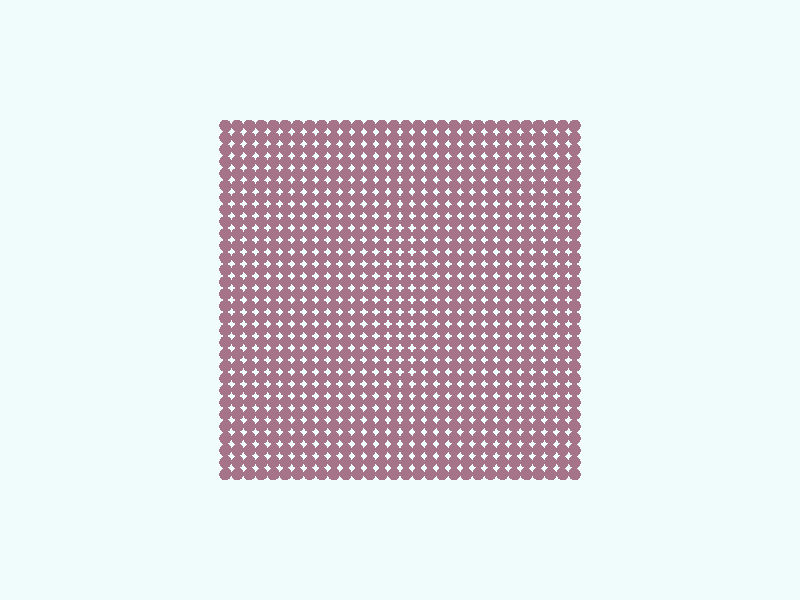 global_settings {
  assumed_gamma 1
}
light_source {
  <-0.6, 1.6, 3.7>*10000
  rgb 1.3
}
camera {
  location <0,0,100>
  look_at <0,0,0>
}
background {
  color rgb < 0.87, 0.97, 0.97 >
}
sphere {
< -29.0, -29.0, 0 >, 1.0

pigment { color rgb < 0.38351730793884264, 0.17358550845258636, 0.2507619088223295 >
}}
sphere {
< -29.0, -27.0, 0 >, 1.0

pigment { color rgb < 0.38351730793884264, 0.17358550845258636, 0.2507619088223295 >
}}
sphere {
< -29.0, -25.0, 0 >, 1.0

pigment { color rgb < 0.38351730793884264, 0.17358550845258636, 0.2507619088223295 >
}}
sphere {
< -29.0, -23.0, 0 >, 1.0

pigment { color rgb < 0.38351730793884264, 0.17358550845258636, 0.2507619088223295 >
}}
sphere {
< -29.0, -21.0, 0 >, 1.0

pigment { color rgb < 0.38351730793884264, 0.17358550845258636, 0.2507619088223295 >
}}
sphere {
< -29.0, -19.0, 0 >, 1.0

pigment { color rgb < 0.38351730793884264, 0.17358550845258636, 0.2507619088223295 >
}}
sphere {
< -29.0, -17.0, 0 >, 1.0

pigment { color rgb < 0.38351730793884264, 0.17358550845258636, 0.2507619088223295 >
}}
sphere {
< -29.0, -15.0, 0 >, 1.0

pigment { color rgb < 0.38351730793884264, 0.17358550845258636, 0.2507619088223295 >
}}
sphere {
< -29.0, -13.0, 0 >, 1.0

pigment { color rgb < 0.38351730793884264, 0.17358550845258636, 0.2507619088223295 >
}}
sphere {
< -29.0, -11.0, 0 >, 1.0

pigment { color rgb < 0.38351730793884264, 0.17358550845258636, 0.2507619088223295 >
}}
sphere {
< -29.0, -9.0, 0 >, 1.0

pigment { color rgb < 0.38351730793884264, 0.17358550845258636, 0.2507619088223295 >
}}
sphere {
< -29.0, -7.0, 0 >, 1.0

pigment { color rgb < 0.38351730793884264, 0.17358550845258636, 0.2507619088223295 >
}}
sphere {
< -29.0, -5.0, 0 >, 1.0

pigment { color rgb < 0.38351730793884264, 0.17358550845258636, 0.2507619088223295 >
}}
sphere {
< -29.0, -3.0, 0 >, 1.0

pigment { color rgb < 0.38351730793884264, 0.17358550845258636, 0.2507619088223295 >
}}
sphere {
< -29.0, -1.0, 0 >, 1.0

pigment { color rgb < 0.38351730793884264, 0.17358550845258636, 0.2507619088223295 >
}}
sphere {
< -29.0, 1.0, 0 >, 1.0

pigment { color rgb < 0.38351730793884264, 0.17358550845258636, 0.2507619088223295 >
}}
sphere {
< -29.0, 3.0, 0 >, 1.0

pigment { color rgb < 0.38351730793884264, 0.17358550845258636, 0.2507619088223295 >
}}
sphere {
< -29.0, 5.0, 0 >, 1.0

pigment { color rgb < 0.38351730793884264, 0.17358550845258636, 0.2507619088223295 >
}}
sphere {
< -29.0, 7.0, 0 >, 1.0

pigment { color rgb < 0.38351730793884264, 0.17358550845258636, 0.2507619088223295 >
}}
sphere {
< -29.0, 9.0, 0 >, 1.0

pigment { color rgb < 0.38351730793884264, 0.17358550845258636, 0.2507619088223295 >
}}
sphere {
< -29.0, 11.0, 0 >, 1.0

pigment { color rgb < 0.38351730793884264, 0.17358550845258636, 0.2507619088223295 >
}}
sphere {
< -29.0, 13.0, 0 >, 1.0

pigment { color rgb < 0.38351730793884264, 0.17358550845258636, 0.2507619088223295 >
}}
sphere {
< -29.0, 15.0, 0 >, 1.0

pigment { color rgb < 0.38351730793884264, 0.17358550845258636, 0.2507619088223295 >
}}
sphere {
< -29.0, 17.0, 0 >, 1.0

pigment { color rgb < 0.38351730793884264, 0.17358550845258636, 0.2507619088223295 >
}}
sphere {
< -29.0, 19.0, 0 >, 1.0

pigment { color rgb < 0.38351730793884264, 0.17358550845258636, 0.2507619088223295 >
}}
sphere {
< -29.0, 21.0, 0 >, 1.0

pigment { color rgb < 0.38351730793884264, 0.17358550845258636, 0.2507619088223295 >
}}
sphere {
< -29.0, 23.0, 0 >, 1.0

pigment { color rgb < 0.38351730793884264, 0.17358550845258636, 0.2507619088223295 >
}}
sphere {
< -29.0, 25.0, 0 >, 1.0

pigment { color rgb < 0.38351730793884264, 0.17358550845258636, 0.2507619088223295 >
}}
sphere {
< -29.0, 27.0, 0 >, 1.0

pigment { color rgb < 0.38351730793884264, 0.17358550845258636, 0.2507619088223295 >
}}
sphere {
< -29.0, 29.0, 0 >, 1.0

pigment { color rgb < 0.38351730793884264, 0.17358550845258636, 0.2507619088223295 >
}}
sphere {
< -27.0, -29.0, 0 >, 1.0

pigment { color rgb < 0.38351730793884264, 0.17358550845258636, 0.2507619088223295 >
}}
sphere {
< -27.0, -27.0, 0 >, 1.0

pigment { color rgb < 0.38351730793884264, 0.17358550845258636, 0.2507619088223295 >
}}
sphere {
< -27.0, -25.0, 0 >, 1.0

pigment { color rgb < 0.38351730793884264, 0.17358550845258636, 0.2507619088223295 >
}}
sphere {
< -27.0, -23.0, 0 >, 1.0

pigment { color rgb < 0.38351730793884264, 0.17358550845258636, 0.2507619088223295 >
}}
sphere {
< -27.0, -21.0, 0 >, 1.0

pigment { color rgb < 0.38351730793884264, 0.17358550845258636, 0.2507619088223295 >
}}
sphere {
< -27.0, -19.0, 0 >, 1.0

pigment { color rgb < 0.38351730793884264, 0.17358550845258636, 0.2507619088223295 >
}}
sphere {
< -27.0, -17.0, 0 >, 1.0

pigment { color rgb < 0.38351730793884264, 0.17358550845258636, 0.2507619088223295 >
}}
sphere {
< -27.0, -15.0, 0 >, 1.0

pigment { color rgb < 0.38351730793884264, 0.17358550845258636, 0.2507619088223295 >
}}
sphere {
< -27.0, -13.0, 0 >, 1.0

pigment { color rgb < 0.38351730793884264, 0.17358550845258636, 0.2507619088223295 >
}}
sphere {
< -27.0, -11.0, 0 >, 1.0

pigment { color rgb < 0.38351730793884264, 0.17358550845258636, 0.2507619088223295 >
}}
sphere {
< -27.0, -9.0, 0 >, 1.0

pigment { color rgb < 0.38351730793884264, 0.17358550845258636, 0.2507619088223295 >
}}
sphere {
< -27.0, -7.0, 0 >, 1.0

pigment { color rgb < 0.38351730793884264, 0.17358550845258636, 0.2507619088223295 >
}}
sphere {
< -27.0, -5.0, 0 >, 1.0

pigment { color rgb < 0.38351730793884264, 0.17358550845258636, 0.2507619088223295 >
}}
sphere {
< -27.0, -3.0, 0 >, 1.0

pigment { color rgb < 0.38351730793884264, 0.17358550845258636, 0.2507619088223295 >
}}
sphere {
< -27.0, -1.0, 0 >, 1.0

pigment { color rgb < 0.38351730793884264, 0.17358550845258636, 0.2507619088223295 >
}}
sphere {
< -27.0, 1.0, 0 >, 1.0

pigment { color rgb < 0.38351730793884264, 0.17358550845258636, 0.2507619088223295 >
}}
sphere {
< -27.0, 3.0, 0 >, 1.0

pigment { color rgb < 0.38351730793884264, 0.17358550845258636, 0.2507619088223295 >
}}
sphere {
< -27.0, 5.0, 0 >, 1.0

pigment { color rgb < 0.38351730793884264, 0.17358550845258636, 0.2507619088223295 >
}}
sphere {
< -27.0, 7.0, 0 >, 1.0

pigment { color rgb < 0.38351730793884264, 0.17358550845258636, 0.2507619088223295 >
}}
sphere {
< -27.0, 9.0, 0 >, 1.0

pigment { color rgb < 0.38351730793884264, 0.17358550845258636, 0.2507619088223295 >
}}
sphere {
< -27.0, 11.0, 0 >, 1.0

pigment { color rgb < 0.38351730793884264, 0.17358550845258636, 0.2507619088223295 >
}}
sphere {
< -27.0, 13.0, 0 >, 1.0

pigment { color rgb < 0.38351730793884264, 0.17358550845258636, 0.2507619088223295 >
}}
sphere {
< -27.0, 15.0, 0 >, 1.0

pigment { color rgb < 0.38351730793884264, 0.17358550845258636, 0.2507619088223295 >
}}
sphere {
< -27.0, 17.0, 0 >, 1.0

pigment { color rgb < 0.38351730793884264, 0.17358550845258636, 0.2507619088223295 >
}}
sphere {
< -27.0, 19.0, 0 >, 1.0

pigment { color rgb < 0.38351730793884264, 0.17358550845258636, 0.2507619088223295 >
}}
sphere {
< -27.0, 21.0, 0 >, 1.0

pigment { color rgb < 0.38351730793884264, 0.17358550845258636, 0.2507619088223295 >
}}
sphere {
< -27.0, 23.0, 0 >, 1.0

pigment { color rgb < 0.38351730793884264, 0.17358550845258636, 0.2507619088223295 >
}}
sphere {
< -27.0, 25.0, 0 >, 1.0

pigment { color rgb < 0.38351730793884264, 0.17358550845258636, 0.2507619088223295 >
}}
sphere {
< -27.0, 27.0, 0 >, 1.0

pigment { color rgb < 0.38351730793884264, 0.17358550845258636, 0.2507619088223295 >
}}
sphere {
< -27.0, 29.0, 0 >, 1.0

pigment { color rgb < 0.38351730793884264, 0.17358550845258636, 0.2507619088223295 >
}}
sphere {
< -25.0, -29.0, 0 >, 1.0

pigment { color rgb < 0.38351730793884264, 0.17358550845258636, 0.2507619088223295 >
}}
sphere {
< -25.0, -27.0, 0 >, 1.0

pigment { color rgb < 0.38351730793884264, 0.17358550845258636, 0.2507619088223295 >
}}
sphere {
< -25.0, -25.0, 0 >, 1.0

pigment { color rgb < 0.38351730793884264, 0.17358550845258636, 0.2507619088223295 >
}}
sphere {
< -25.0, -23.0, 0 >, 1.0

pigment { color rgb < 0.38351730793884264, 0.17358550845258636, 0.2507619088223295 >
}}
sphere {
< -25.0, -21.0, 0 >, 1.0

pigment { color rgb < 0.38351730793884264, 0.17358550845258636, 0.2507619088223295 >
}}
sphere {
< -25.0, -19.0, 0 >, 1.0

pigment { color rgb < 0.38351730793884264, 0.17358550845258636, 0.2507619088223295 >
}}
sphere {
< -25.0, -17.0, 0 >, 1.0

pigment { color rgb < 0.38351730793884264, 0.17358550845258636, 0.2507619088223295 >
}}
sphere {
< -25.0, -15.0, 0 >, 1.0

pigment { color rgb < 0.38351730793884264, 0.17358550845258636, 0.2507619088223295 >
}}
sphere {
< -25.0, -13.0, 0 >, 1.0

pigment { color rgb < 0.38351730793884264, 0.17358550845258636, 0.2507619088223295 >
}}
sphere {
< -25.0, -11.0, 0 >, 1.0

pigment { color rgb < 0.38351730793884264, 0.17358550845258636, 0.2507619088223295 >
}}
sphere {
< -25.0, -9.0, 0 >, 1.0

pigment { color rgb < 0.38351730793884264, 0.17358550845258636, 0.2507619088223295 >
}}
sphere {
< -25.0, -7.0, 0 >, 1.0

pigment { color rgb < 0.38351730793884264, 0.17358550845258636, 0.2507619088223295 >
}}
sphere {
< -25.0, -5.0, 0 >, 1.0

pigment { color rgb < 0.38351730793884264, 0.17358550845258636, 0.2507619088223295 >
}}
sphere {
< -25.0, -3.0, 0 >, 1.0

pigment { color rgb < 0.38351730793884264, 0.17358550845258636, 0.2507619088223295 >
}}
sphere {
< -25.0, -1.0, 0 >, 1.0

pigment { color rgb < 0.38351730793884264, 0.17358550845258636, 0.2507619088223295 >
}}
sphere {
< -25.0, 1.0, 0 >, 1.0

pigment { color rgb < 0.38351730793884264, 0.17358550845258636, 0.2507619088223295 >
}}
sphere {
< -25.0, 3.0, 0 >, 1.0

pigment { color rgb < 0.38351730793884264, 0.17358550845258636, 0.2507619088223295 >
}}
sphere {
< -25.0, 5.0, 0 >, 1.0

pigment { color rgb < 0.38351730793884264, 0.17358550845258636, 0.2507619088223295 >
}}
sphere {
< -25.0, 7.0, 0 >, 1.0

pigment { color rgb < 0.38351730793884264, 0.17358550845258636, 0.2507619088223295 >
}}
sphere {
< -25.0, 9.0, 0 >, 1.0

pigment { color rgb < 0.38351730793884264, 0.17358550845258636, 0.2507619088223295 >
}}
sphere {
< -25.0, 11.0, 0 >, 1.0

pigment { color rgb < 0.38351730793884264, 0.17358550845258636, 0.2507619088223295 >
}}
sphere {
< -25.0, 13.0, 0 >, 1.0

pigment { color rgb < 0.38351730793884264, 0.17358550845258636, 0.2507619088223295 >
}}
sphere {
< -25.0, 15.0, 0 >, 1.0

pigment { color rgb < 0.38351730793884264, 0.17358550845258636, 0.2507619088223295 >
}}
sphere {
< -25.0, 17.0, 0 >, 1.0

pigment { color rgb < 0.38351730793884264, 0.17358550845258636, 0.2507619088223295 >
}}
sphere {
< -25.0, 19.0, 0 >, 1.0

pigment { color rgb < 0.38351730793884264, 0.17358550845258636, 0.2507619088223295 >
}}
sphere {
< -25.0, 21.0, 0 >, 1.0

pigment { color rgb < 0.38351730793884264, 0.17358550845258636, 0.2507619088223295 >
}}
sphere {
< -25.0, 23.0, 0 >, 1.0

pigment { color rgb < 0.38351730793884264, 0.17358550845258636, 0.2507619088223295 >
}}
sphere {
< -25.0, 25.0, 0 >, 1.0

pigment { color rgb < 0.38351730793884264, 0.17358550845258636, 0.2507619088223295 >
}}
sphere {
< -25.0, 27.0, 0 >, 1.0

pigment { color rgb < 0.38351730793884264, 0.17358550845258636, 0.2507619088223295 >
}}
sphere {
< -25.0, 29.0, 0 >, 1.0

pigment { color rgb < 0.38351730793884264, 0.17358550845258636, 0.2507619088223295 >
}}
sphere {
< -23.0, -29.0, 0 >, 1.0

pigment { color rgb < 0.38351730793884264, 0.17358550845258636, 0.2507619088223295 >
}}
sphere {
< -23.0, -27.0, 0 >, 1.0

pigment { color rgb < 0.38351730793884264, 0.17358550845258636, 0.2507619088223295 >
}}
sphere {
< -23.0, -25.0, 0 >, 1.0

pigment { color rgb < 0.38351730793884264, 0.17358550845258636, 0.2507619088223295 >
}}
sphere {
< -23.0, -23.0, 0 >, 1.0

pigment { color rgb < 0.38351730793884264, 0.17358550845258636, 0.2507619088223295 >
}}
sphere {
< -23.0, -21.0, 0 >, 1.0

pigment { color rgb < 0.38351730793884264, 0.17358550845258636, 0.2507619088223295 >
}}
sphere {
< -23.0, -19.0, 0 >, 1.0

pigment { color rgb < 0.38351730793884264, 0.17358550845258636, 0.2507619088223295 >
}}
sphere {
< -23.0, -17.0, 0 >, 1.0

pigment { color rgb < 0.38351730793884264, 0.17358550845258636, 0.2507619088223295 >
}}
sphere {
< -23.0, -15.0, 0 >, 1.0

pigment { color rgb < 0.38351730793884264, 0.17358550845258636, 0.2507619088223295 >
}}
sphere {
< -23.0, -13.0, 0 >, 1.0

pigment { color rgb < 0.38351730793884264, 0.17358550845258636, 0.2507619088223295 >
}}
sphere {
< -23.0, -11.0, 0 >, 1.0

pigment { color rgb < 0.38351730793884264, 0.17358550845258636, 0.2507619088223295 >
}}
sphere {
< -23.0, -9.0, 0 >, 1.0

pigment { color rgb < 0.38351730793884264, 0.17358550845258636, 0.2507619088223295 >
}}
sphere {
< -23.0, -7.0, 0 >, 1.0

pigment { color rgb < 0.38351730793884264, 0.17358550845258636, 0.2507619088223295 >
}}
sphere {
< -23.0, -5.0, 0 >, 1.0

pigment { color rgb < 0.38351730793884264, 0.17358550845258636, 0.2507619088223295 >
}}
sphere {
< -23.0, -3.0, 0 >, 1.0

pigment { color rgb < 0.38351730793884264, 0.17358550845258636, 0.2507619088223295 >
}}
sphere {
< -23.0, -1.0, 0 >, 1.0

pigment { color rgb < 0.38351730793884264, 0.17358550845258636, 0.2507619088223295 >
}}
sphere {
< -23.0, 1.0, 0 >, 1.0

pigment { color rgb < 0.38351730793884264, 0.17358550845258636, 0.2507619088223295 >
}}
sphere {
< -23.0, 3.0, 0 >, 1.0

pigment { color rgb < 0.38351730793884264, 0.17358550845258636, 0.2507619088223295 >
}}
sphere {
< -23.0, 5.0, 0 >, 1.0

pigment { color rgb < 0.38351730793884264, 0.17358550845258636, 0.2507619088223295 >
}}
sphere {
< -23.0, 7.0, 0 >, 1.0

pigment { color rgb < 0.38351730793884264, 0.17358550845258636, 0.2507619088223295 >
}}
sphere {
< -23.0, 9.0, 0 >, 1.0

pigment { color rgb < 0.38351730793884264, 0.17358550845258636, 0.2507619088223295 >
}}
sphere {
< -23.0, 11.0, 0 >, 1.0

pigment { color rgb < 0.38351730793884264, 0.17358550845258636, 0.2507619088223295 >
}}
sphere {
< -23.0, 13.0, 0 >, 1.0

pigment { color rgb < 0.38351730793884264, 0.17358550845258636, 0.2507619088223295 >
}}
sphere {
< -23.0, 15.0, 0 >, 1.0

pigment { color rgb < 0.38351730793884264, 0.17358550845258636, 0.2507619088223295 >
}}
sphere {
< -23.0, 17.0, 0 >, 1.0

pigment { color rgb < 0.38351730793884264, 0.17358550845258636, 0.2507619088223295 >
}}
sphere {
< -23.0, 19.0, 0 >, 1.0

pigment { color rgb < 0.38351730793884264, 0.17358550845258636, 0.2507619088223295 >
}}
sphere {
< -23.0, 21.0, 0 >, 1.0

pigment { color rgb < 0.38351730793884264, 0.17358550845258636, 0.2507619088223295 >
}}
sphere {
< -23.0, 23.0, 0 >, 1.0

pigment { color rgb < 0.38351730793884264, 0.17358550845258636, 0.2507619088223295 >
}}
sphere {
< -23.0, 25.0, 0 >, 1.0

pigment { color rgb < 0.38351730793884264, 0.17358550845258636, 0.2507619088223295 >
}}
sphere {
< -23.0, 27.0, 0 >, 1.0

pigment { color rgb < 0.38351730793884264, 0.17358550845258636, 0.2507619088223295 >
}}
sphere {
< -23.0, 29.0, 0 >, 1.0

pigment { color rgb < 0.38351730793884264, 0.17358550845258636, 0.2507619088223295 >
}}
sphere {
< -21.0, -29.0, 0 >, 1.0

pigment { color rgb < 0.38351730793884264, 0.17358550845258636, 0.2507619088223295 >
}}
sphere {
< -21.0, -27.0, 0 >, 1.0

pigment { color rgb < 0.38351730793884264, 0.17358550845258636, 0.2507619088223295 >
}}
sphere {
< -21.0, -25.0, 0 >, 1.0

pigment { color rgb < 0.38351730793884264, 0.17358550845258636, 0.2507619088223295 >
}}
sphere {
< -21.0, -23.0, 0 >, 1.0

pigment { color rgb < 0.38351730793884264, 0.17358550845258636, 0.2507619088223295 >
}}
sphere {
< -21.0, -21.0, 0 >, 1.0

pigment { color rgb < 0.38351730793884264, 0.17358550845258636, 0.2507619088223295 >
}}
sphere {
< -21.0, -19.0, 0 >, 1.0

pigment { color rgb < 0.38351730793884264, 0.17358550845258636, 0.2507619088223295 >
}}
sphere {
< -21.0, -17.0, 0 >, 1.0

pigment { color rgb < 0.38351730793884264, 0.17358550845258636, 0.2507619088223295 >
}}
sphere {
< -21.0, -15.0, 0 >, 1.0

pigment { color rgb < 0.38351730793884264, 0.17358550845258636, 0.2507619088223295 >
}}
sphere {
< -21.0, -13.0, 0 >, 1.0

pigment { color rgb < 0.38351730793884264, 0.17358550845258636, 0.2507619088223295 >
}}
sphere {
< -21.0, -11.0, 0 >, 1.0

pigment { color rgb < 0.38351730793884264, 0.17358550845258636, 0.2507619088223295 >
}}
sphere {
< -21.0, -9.0, 0 >, 1.0

pigment { color rgb < 0.38351730793884264, 0.17358550845258636, 0.2507619088223295 >
}}
sphere {
< -21.0, -7.0, 0 >, 1.0

pigment { color rgb < 0.38351730793884264, 0.17358550845258636, 0.2507619088223295 >
}}
sphere {
< -21.0, -5.0, 0 >, 1.0

pigment { color rgb < 0.38351730793884264, 0.17358550845258636, 0.2507619088223295 >
}}
sphere {
< -21.0, -3.0, 0 >, 1.0

pigment { color rgb < 0.38351730793884264, 0.17358550845258636, 0.2507619088223295 >
}}
sphere {
< -21.0, -1.0, 0 >, 1.0

pigment { color rgb < 0.38351730793884264, 0.17358550845258636, 0.2507619088223295 >
}}
sphere {
< -21.0, 1.0, 0 >, 1.0

pigment { color rgb < 0.38351730793884264, 0.17358550845258636, 0.2507619088223295 >
}}
sphere {
< -21.0, 3.0, 0 >, 1.0

pigment { color rgb < 0.38351730793884264, 0.17358550845258636, 0.2507619088223295 >
}}
sphere {
< -21.0, 5.0, 0 >, 1.0

pigment { color rgb < 0.38351730793884264, 0.17358550845258636, 0.2507619088223295 >
}}
sphere {
< -21.0, 7.0, 0 >, 1.0

pigment { color rgb < 0.38351730793884264, 0.17358550845258636, 0.2507619088223295 >
}}
sphere {
< -21.0, 9.0, 0 >, 1.0

pigment { color rgb < 0.38351730793884264, 0.17358550845258636, 0.2507619088223295 >
}}
sphere {
< -21.0, 11.0, 0 >, 1.0

pigment { color rgb < 0.38351730793884264, 0.17358550845258636, 0.2507619088223295 >
}}
sphere {
< -21.0, 13.0, 0 >, 1.0

pigment { color rgb < 0.38351730793884264, 0.17358550845258636, 0.2507619088223295 >
}}
sphere {
< -21.0, 15.0, 0 >, 1.0

pigment { color rgb < 0.38351730793884264, 0.17358550845258636, 0.2507619088223295 >
}}
sphere {
< -21.0, 17.0, 0 >, 1.0

pigment { color rgb < 0.38351730793884264, 0.17358550845258636, 0.2507619088223295 >
}}
sphere {
< -21.0, 19.0, 0 >, 1.0

pigment { color rgb < 0.38351730793884264, 0.17358550845258636, 0.2507619088223295 >
}}
sphere {
< -21.0, 21.0, 0 >, 1.0

pigment { color rgb < 0.38351730793884264, 0.17358550845258636, 0.2507619088223295 >
}}
sphere {
< -21.0, 23.0, 0 >, 1.0

pigment { color rgb < 0.38351730793884264, 0.17358550845258636, 0.2507619088223295 >
}}
sphere {
< -21.0, 25.0, 0 >, 1.0

pigment { color rgb < 0.38351730793884264, 0.17358550845258636, 0.2507619088223295 >
}}
sphere {
< -21.0, 27.0, 0 >, 1.0

pigment { color rgb < 0.38351730793884264, 0.17358550845258636, 0.2507619088223295 >
}}
sphere {
< -21.0, 29.0, 0 >, 1.0

pigment { color rgb < 0.38351730793884264, 0.17358550845258636, 0.2507619088223295 >
}}
sphere {
< -19.0, -29.0, 0 >, 1.0

pigment { color rgb < 0.38351730793884264, 0.17358550845258636, 0.2507619088223295 >
}}
sphere {
< -19.0, -27.0, 0 >, 1.0

pigment { color rgb < 0.38351730793884264, 0.17358550845258636, 0.2507619088223295 >
}}
sphere {
< -19.0, -25.0, 0 >, 1.0

pigment { color rgb < 0.38351730793884264, 0.17358550845258636, 0.2507619088223295 >
}}
sphere {
< -19.0, -23.0, 0 >, 1.0

pigment { color rgb < 0.38351730793884264, 0.17358550845258636, 0.2507619088223295 >
}}
sphere {
< -19.0, -21.0, 0 >, 1.0

pigment { color rgb < 0.38351730793884264, 0.17358550845258636, 0.2507619088223295 >
}}
sphere {
< -19.0, -19.0, 0 >, 1.0

pigment { color rgb < 0.38351730793884264, 0.17358550845258636, 0.2507619088223295 >
}}
sphere {
< -19.0, -17.0, 0 >, 1.0

pigment { color rgb < 0.38351730793884264, 0.17358550845258636, 0.2507619088223295 >
}}
sphere {
< -19.0, -15.0, 0 >, 1.0

pigment { color rgb < 0.38351730793884264, 0.17358550845258636, 0.2507619088223295 >
}}
sphere {
< -19.0, -13.0, 0 >, 1.0

pigment { color rgb < 0.38351730793884264, 0.17358550845258636, 0.2507619088223295 >
}}
sphere {
< -19.0, -11.0, 0 >, 1.0

pigment { color rgb < 0.38351730793884264, 0.17358550845258636, 0.2507619088223295 >
}}
sphere {
< -19.0, -9.0, 0 >, 1.0

pigment { color rgb < 0.38351730793884264, 0.17358550845258636, 0.2507619088223295 >
}}
sphere {
< -19.0, -7.0, 0 >, 1.0

pigment { color rgb < 0.38351730793884264, 0.17358550845258636, 0.2507619088223295 >
}}
sphere {
< -19.0, -5.0, 0 >, 1.0

pigment { color rgb < 0.38351730793884264, 0.17358550845258636, 0.2507619088223295 >
}}
sphere {
< -19.0, -3.0, 0 >, 1.0

pigment { color rgb < 0.38351730793884264, 0.17358550845258636, 0.2507619088223295 >
}}
sphere {
< -19.0, -1.0, 0 >, 1.0

pigment { color rgb < 0.38351730793884264, 0.17358550845258636, 0.2507619088223295 >
}}
sphere {
< -19.0, 1.0, 0 >, 1.0

pigment { color rgb < 0.38351730793884264, 0.17358550845258636, 0.2507619088223295 >
}}
sphere {
< -19.0, 3.0, 0 >, 1.0

pigment { color rgb < 0.38351730793884264, 0.17358550845258636, 0.2507619088223295 >
}}
sphere {
< -19.0, 5.0, 0 >, 1.0

pigment { color rgb < 0.38351730793884264, 0.17358550845258636, 0.2507619088223295 >
}}
sphere {
< -19.0, 7.0, 0 >, 1.0

pigment { color rgb < 0.38351730793884264, 0.17358550845258636, 0.2507619088223295 >
}}
sphere {
< -19.0, 9.0, 0 >, 1.0

pigment { color rgb < 0.38351730793884264, 0.17358550845258636, 0.2507619088223295 >
}}
sphere {
< -19.0, 11.0, 0 >, 1.0

pigment { color rgb < 0.38351730793884264, 0.17358550845258636, 0.2507619088223295 >
}}
sphere {
< -19.0, 13.0, 0 >, 1.0

pigment { color rgb < 0.38351730793884264, 0.17358550845258636, 0.2507619088223295 >
}}
sphere {
< -19.0, 15.0, 0 >, 1.0

pigment { color rgb < 0.38351730793884264, 0.17358550845258636, 0.2507619088223295 >
}}
sphere {
< -19.0, 17.0, 0 >, 1.0

pigment { color rgb < 0.38351730793884264, 0.17358550845258636, 0.2507619088223295 >
}}
sphere {
< -19.0, 19.0, 0 >, 1.0

pigment { color rgb < 0.38351730793884264, 0.17358550845258636, 0.2507619088223295 >
}}
sphere {
< -19.0, 21.0, 0 >, 1.0

pigment { color rgb < 0.38351730793884264, 0.17358550845258636, 0.2507619088223295 >
}}
sphere {
< -19.0, 23.0, 0 >, 1.0

pigment { color rgb < 0.38351730793884264, 0.17358550845258636, 0.2507619088223295 >
}}
sphere {
< -19.0, 25.0, 0 >, 1.0

pigment { color rgb < 0.38351730793884264, 0.17358550845258636, 0.2507619088223295 >
}}
sphere {
< -19.0, 27.0, 0 >, 1.0

pigment { color rgb < 0.38351730793884264, 0.17358550845258636, 0.2507619088223295 >
}}
sphere {
< -19.0, 29.0, 0 >, 1.0

pigment { color rgb < 0.38351730793884264, 0.17358550845258636, 0.2507619088223295 >
}}
sphere {
< -17.0, -29.0, 0 >, 1.0

pigment { color rgb < 0.38351730793884264, 0.17358550845258636, 0.2507619088223295 >
}}
sphere {
< -17.0, -27.0, 0 >, 1.0

pigment { color rgb < 0.38351730793884264, 0.17358550845258636, 0.2507619088223295 >
}}
sphere {
< -17.0, -25.0, 0 >, 1.0

pigment { color rgb < 0.38351730793884264, 0.17358550845258636, 0.2507619088223295 >
}}
sphere {
< -17.0, -23.0, 0 >, 1.0

pigment { color rgb < 0.38351730793884264, 0.17358550845258636, 0.2507619088223295 >
}}
sphere {
< -17.0, -21.0, 0 >, 1.0

pigment { color rgb < 0.38351730793884264, 0.17358550845258636, 0.2507619088223295 >
}}
sphere {
< -17.0, -19.0, 0 >, 1.0

pigment { color rgb < 0.38351730793884264, 0.17358550845258636, 0.2507619088223295 >
}}
sphere {
< -17.0, -17.0, 0 >, 1.0

pigment { color rgb < 0.38351730793884264, 0.17358550845258636, 0.2507619088223295 >
}}
sphere {
< -17.0, -15.0, 0 >, 1.0

pigment { color rgb < 0.38351730793884264, 0.17358550845258636, 0.2507619088223295 >
}}
sphere {
< -17.0, -13.0, 0 >, 1.0

pigment { color rgb < 0.38351730793884264, 0.17358550845258636, 0.2507619088223295 >
}}
sphere {
< -17.0, -11.0, 0 >, 1.0

pigment { color rgb < 0.38351730793884264, 0.17358550845258636, 0.2507619088223295 >
}}
sphere {
< -17.0, -9.0, 0 >, 1.0

pigment { color rgb < 0.38351730793884264, 0.17358550845258636, 0.2507619088223295 >
}}
sphere {
< -17.0, -7.0, 0 >, 1.0

pigment { color rgb < 0.38351730793884264, 0.17358550845258636, 0.2507619088223295 >
}}
sphere {
< -17.0, -5.0, 0 >, 1.0

pigment { color rgb < 0.38351730793884264, 0.17358550845258636, 0.2507619088223295 >
}}
sphere {
< -17.0, -3.0, 0 >, 1.0

pigment { color rgb < 0.38351730793884264, 0.17358550845258636, 0.2507619088223295 >
}}
sphere {
< -17.0, -1.0, 0 >, 1.0

pigment { color rgb < 0.38351730793884264, 0.17358550845258636, 0.2507619088223295 >
}}
sphere {
< -17.0, 1.0, 0 >, 1.0

pigment { color rgb < 0.38351730793884264, 0.17358550845258636, 0.2507619088223295 >
}}
sphere {
< -17.0, 3.0, 0 >, 1.0

pigment { color rgb < 0.38351730793884264, 0.17358550845258636, 0.2507619088223295 >
}}
sphere {
< -17.0, 5.0, 0 >, 1.0

pigment { color rgb < 0.38351730793884264, 0.17358550845258636, 0.2507619088223295 >
}}
sphere {
< -17.0, 7.0, 0 >, 1.0

pigment { color rgb < 0.38351730793884264, 0.17358550845258636, 0.2507619088223295 >
}}
sphere {
< -17.0, 9.0, 0 >, 1.0

pigment { color rgb < 0.38351730793884264, 0.17358550845258636, 0.2507619088223295 >
}}
sphere {
< -17.0, 11.0, 0 >, 1.0

pigment { color rgb < 0.38351730793884264, 0.17358550845258636, 0.2507619088223295 >
}}
sphere {
< -17.0, 13.0, 0 >, 1.0

pigment { color rgb < 0.38351730793884264, 0.17358550845258636, 0.2507619088223295 >
}}
sphere {
< -17.0, 15.0, 0 >, 1.0

pigment { color rgb < 0.38351730793884264, 0.17358550845258636, 0.2507619088223295 >
}}
sphere {
< -17.0, 17.0, 0 >, 1.0

pigment { color rgb < 0.38351730793884264, 0.17358550845258636, 0.2507619088223295 >
}}
sphere {
< -17.0, 19.0, 0 >, 1.0

pigment { color rgb < 0.38351730793884264, 0.17358550845258636, 0.2507619088223295 >
}}
sphere {
< -17.0, 21.0, 0 >, 1.0

pigment { color rgb < 0.38351730793884264, 0.17358550845258636, 0.2507619088223295 >
}}
sphere {
< -17.0, 23.0, 0 >, 1.0

pigment { color rgb < 0.38351730793884264, 0.17358550845258636, 0.2507619088223295 >
}}
sphere {
< -17.0, 25.0, 0 >, 1.0

pigment { color rgb < 0.38351730793884264, 0.17358550845258636, 0.2507619088223295 >
}}
sphere {
< -17.0, 27.0, 0 >, 1.0

pigment { color rgb < 0.38351730793884264, 0.17358550845258636, 0.2507619088223295 >
}}
sphere {
< -17.0, 29.0, 0 >, 1.0

pigment { color rgb < 0.38351730793884264, 0.17358550845258636, 0.2507619088223295 >
}}
sphere {
< -15.0, -29.0, 0 >, 1.0

pigment { color rgb < 0.38351730793884264, 0.17358550845258636, 0.2507619088223295 >
}}
sphere {
< -15.0, -27.0, 0 >, 1.0

pigment { color rgb < 0.38351730793884264, 0.17358550845258636, 0.2507619088223295 >
}}
sphere {
< -15.0, -25.0, 0 >, 1.0

pigment { color rgb < 0.38351730793884264, 0.17358550845258636, 0.2507619088223295 >
}}
sphere {
< -15.0, -23.0, 0 >, 1.0

pigment { color rgb < 0.38351730793884264, 0.17358550845258636, 0.2507619088223295 >
}}
sphere {
< -15.0, -21.0, 0 >, 1.0

pigment { color rgb < 0.38351730793884264, 0.17358550845258636, 0.2507619088223295 >
}}
sphere {
< -15.0, -19.0, 0 >, 1.0

pigment { color rgb < 0.38351730793884264, 0.17358550845258636, 0.2507619088223295 >
}}
sphere {
< -15.0, -17.0, 0 >, 1.0

pigment { color rgb < 0.38351730793884264, 0.17358550845258636, 0.2507619088223295 >
}}
sphere {
< -15.0, -15.0, 0 >, 1.0

pigment { color rgb < 0.38351730793884264, 0.17358550845258636, 0.2507619088223295 >
}}
sphere {
< -15.0, -13.0, 0 >, 1.0

pigment { color rgb < 0.38351730793884264, 0.17358550845258636, 0.2507619088223295 >
}}
sphere {
< -15.0, -11.0, 0 >, 1.0

pigment { color rgb < 0.38351730793884264, 0.17358550845258636, 0.2507619088223295 >
}}
sphere {
< -15.0, -9.0, 0 >, 1.0

pigment { color rgb < 0.38351730793884264, 0.17358550845258636, 0.2507619088223295 >
}}
sphere {
< -15.0, -7.0, 0 >, 1.0

pigment { color rgb < 0.38351730793884264, 0.17358550845258636, 0.2507619088223295 >
}}
sphere {
< -15.0, -5.0, 0 >, 1.0

pigment { color rgb < 0.38351730793884264, 0.17358550845258636, 0.2507619088223295 >
}}
sphere {
< -15.0, -3.0, 0 >, 1.0

pigment { color rgb < 0.38351730793884264, 0.17358550845258636, 0.2507619088223295 >
}}
sphere {
< -15.0, -1.0, 0 >, 1.0

pigment { color rgb < 0.38351730793884264, 0.17358550845258636, 0.2507619088223295 >
}}
sphere {
< -15.0, 1.0, 0 >, 1.0

pigment { color rgb < 0.38351730793884264, 0.17358550845258636, 0.2507619088223295 >
}}
sphere {
< -15.0, 3.0, 0 >, 1.0

pigment { color rgb < 0.38351730793884264, 0.17358550845258636, 0.2507619088223295 >
}}
sphere {
< -15.0, 5.0, 0 >, 1.0

pigment { color rgb < 0.38351730793884264, 0.17358550845258636, 0.2507619088223295 >
}}
sphere {
< -15.0, 7.0, 0 >, 1.0

pigment { color rgb < 0.38351730793884264, 0.17358550845258636, 0.2507619088223295 >
}}
sphere {
< -15.0, 9.0, 0 >, 1.0

pigment { color rgb < 0.38351730793884264, 0.17358550845258636, 0.2507619088223295 >
}}
sphere {
< -15.0, 11.0, 0 >, 1.0

pigment { color rgb < 0.38351730793884264, 0.17358550845258636, 0.2507619088223295 >
}}
sphere {
< -15.0, 13.0, 0 >, 1.0

pigment { color rgb < 0.38351730793884264, 0.17358550845258636, 0.2507619088223295 >
}}
sphere {
< -15.0, 15.0, 0 >, 1.0

pigment { color rgb < 0.38351730793884264, 0.17358550845258636, 0.2507619088223295 >
}}
sphere {
< -15.0, 17.0, 0 >, 1.0

pigment { color rgb < 0.38351730793884264, 0.17358550845258636, 0.2507619088223295 >
}}
sphere {
< -15.0, 19.0, 0 >, 1.0

pigment { color rgb < 0.38351730793884264, 0.17358550845258636, 0.2507619088223295 >
}}
sphere {
< -15.0, 21.0, 0 >, 1.0

pigment { color rgb < 0.38351730793884264, 0.17358550845258636, 0.2507619088223295 >
}}
sphere {
< -15.0, 23.0, 0 >, 1.0

pigment { color rgb < 0.38351730793884264, 0.17358550845258636, 0.2507619088223295 >
}}
sphere {
< -15.0, 25.0, 0 >, 1.0

pigment { color rgb < 0.38351730793884264, 0.17358550845258636, 0.2507619088223295 >
}}
sphere {
< -15.0, 27.0, 0 >, 1.0

pigment { color rgb < 0.38351730793884264, 0.17358550845258636, 0.2507619088223295 >
}}
sphere {
< -15.0, 29.0, 0 >, 1.0

pigment { color rgb < 0.38351730793884264, 0.17358550845258636, 0.2507619088223295 >
}}
sphere {
< -13.0, -29.0, 0 >, 1.0

pigment { color rgb < 0.38351730793884264, 0.17358550845258636, 0.2507619088223295 >
}}
sphere {
< -13.0, -27.0, 0 >, 1.0

pigment { color rgb < 0.38351730793884264, 0.17358550845258636, 0.2507619088223295 >
}}
sphere {
< -13.0, -25.0, 0 >, 1.0

pigment { color rgb < 0.38351730793884264, 0.17358550845258636, 0.2507619088223295 >
}}
sphere {
< -13.0, -23.0, 0 >, 1.0

pigment { color rgb < 0.38351730793884264, 0.17358550845258636, 0.2507619088223295 >
}}
sphere {
< -13.0, -21.0, 0 >, 1.0

pigment { color rgb < 0.38351730793884264, 0.17358550845258636, 0.2507619088223295 >
}}
sphere {
< -13.0, -19.0, 0 >, 1.0

pigment { color rgb < 0.38351730793884264, 0.17358550845258636, 0.2507619088223295 >
}}
sphere {
< -13.0, -17.0, 0 >, 1.0

pigment { color rgb < 0.38351730793884264, 0.17358550845258636, 0.2507619088223295 >
}}
sphere {
< -13.0, -15.0, 0 >, 1.0

pigment { color rgb < 0.38351730793884264, 0.17358550845258636, 0.2507619088223295 >
}}
sphere {
< -13.0, -13.0, 0 >, 1.0

pigment { color rgb < 0.38351730793884264, 0.17358550845258636, 0.2507619088223295 >
}}
sphere {
< -13.0, -11.0, 0 >, 1.0

pigment { color rgb < 0.38351730793884264, 0.17358550845258636, 0.2507619088223295 >
}}
sphere {
< -13.0, -9.0, 0 >, 1.0

pigment { color rgb < 0.38351730793884264, 0.17358550845258636, 0.2507619088223295 >
}}
sphere {
< -13.0, -7.0, 0 >, 1.0

pigment { color rgb < 0.38351730793884264, 0.17358550845258636, 0.2507619088223295 >
}}
sphere {
< -13.0, -5.0, 0 >, 1.0

pigment { color rgb < 0.38351730793884264, 0.17358550845258636, 0.2507619088223295 >
}}
sphere {
< -13.0, -3.0, 0 >, 1.0

pigment { color rgb < 0.38351730793884264, 0.17358550845258636, 0.2507619088223295 >
}}
sphere {
< -13.0, -1.0, 0 >, 1.0

pigment { color rgb < 0.38351730793884264, 0.17358550845258636, 0.2507619088223295 >
}}
sphere {
< -13.0, 1.0, 0 >, 1.0

pigment { color rgb < 0.38351730793884264, 0.17358550845258636, 0.2507619088223295 >
}}
sphere {
< -13.0, 3.0, 0 >, 1.0

pigment { color rgb < 0.38351730793884264, 0.17358550845258636, 0.2507619088223295 >
}}
sphere {
< -13.0, 5.0, 0 >, 1.0

pigment { color rgb < 0.38351730793884264, 0.17358550845258636, 0.2507619088223295 >
}}
sphere {
< -13.0, 7.0, 0 >, 1.0

pigment { color rgb < 0.38351730793884264, 0.17358550845258636, 0.2507619088223295 >
}}
sphere {
< -13.0, 9.0, 0 >, 1.0

pigment { color rgb < 0.38351730793884264, 0.17358550845258636, 0.2507619088223295 >
}}
sphere {
< -13.0, 11.0, 0 >, 1.0

pigment { color rgb < 0.38351730793884264, 0.17358550845258636, 0.2507619088223295 >
}}
sphere {
< -13.0, 13.0, 0 >, 1.0

pigment { color rgb < 0.38351730793884264, 0.17358550845258636, 0.2507619088223295 >
}}
sphere {
< -13.0, 15.0, 0 >, 1.0

pigment { color rgb < 0.38351730793884264, 0.17358550845258636, 0.2507619088223295 >
}}
sphere {
< -13.0, 17.0, 0 >, 1.0

pigment { color rgb < 0.38351730793884264, 0.17358550845258636, 0.2507619088223295 >
}}
sphere {
< -13.0, 19.0, 0 >, 1.0

pigment { color rgb < 0.38351730793884264, 0.17358550845258636, 0.2507619088223295 >
}}
sphere {
< -13.0, 21.0, 0 >, 1.0

pigment { color rgb < 0.38351730793884264, 0.17358550845258636, 0.2507619088223295 >
}}
sphere {
< -13.0, 23.0, 0 >, 1.0

pigment { color rgb < 0.38351730793884264, 0.17358550845258636, 0.2507619088223295 >
}}
sphere {
< -13.0, 25.0, 0 >, 1.0

pigment { color rgb < 0.38351730793884264, 0.17358550845258636, 0.2507619088223295 >
}}
sphere {
< -13.0, 27.0, 0 >, 1.0

pigment { color rgb < 0.38351730793884264, 0.17358550845258636, 0.2507619088223295 >
}}
sphere {
< -13.0, 29.0, 0 >, 1.0

pigment { color rgb < 0.38351730793884264, 0.17358550845258636, 0.2507619088223295 >
}}
sphere {
< -11.0, -29.0, 0 >, 1.0

pigment { color rgb < 0.38351730793884264, 0.17358550845258636, 0.2507619088223295 >
}}
sphere {
< -11.0, -27.0, 0 >, 1.0

pigment { color rgb < 0.38351730793884264, 0.17358550845258636, 0.2507619088223295 >
}}
sphere {
< -11.0, -25.0, 0 >, 1.0

pigment { color rgb < 0.38351730793884264, 0.17358550845258636, 0.2507619088223295 >
}}
sphere {
< -11.0, -23.0, 0 >, 1.0

pigment { color rgb < 0.38351730793884264, 0.17358550845258636, 0.2507619088223295 >
}}
sphere {
< -11.0, -21.0, 0 >, 1.0

pigment { color rgb < 0.38351730793884264, 0.17358550845258636, 0.2507619088223295 >
}}
sphere {
< -11.0, -19.0, 0 >, 1.0

pigment { color rgb < 0.38351730793884264, 0.17358550845258636, 0.2507619088223295 >
}}
sphere {
< -11.0, -17.0, 0 >, 1.0

pigment { color rgb < 0.38351730793884264, 0.17358550845258636, 0.2507619088223295 >
}}
sphere {
< -11.0, -15.0, 0 >, 1.0

pigment { color rgb < 0.38351730793884264, 0.17358550845258636, 0.2507619088223295 >
}}
sphere {
< -11.0, -13.0, 0 >, 1.0

pigment { color rgb < 0.38351730793884264, 0.17358550845258636, 0.2507619088223295 >
}}
sphere {
< -11.0, -11.0, 0 >, 1.0

pigment { color rgb < 0.38351730793884264, 0.17358550845258636, 0.2507619088223295 >
}}
sphere {
< -11.0, -9.0, 0 >, 1.0

pigment { color rgb < 0.38351730793884264, 0.17358550845258636, 0.2507619088223295 >
}}
sphere {
< -11.0, -7.0, 0 >, 1.0

pigment { color rgb < 0.38351730793884264, 0.17358550845258636, 0.2507619088223295 >
}}
sphere {
< -11.0, -5.0, 0 >, 1.0

pigment { color rgb < 0.38351730793884264, 0.17358550845258636, 0.2507619088223295 >
}}
sphere {
< -11.0, -3.0, 0 >, 1.0

pigment { color rgb < 0.38351730793884264, 0.17358550845258636, 0.2507619088223295 >
}}
sphere {
< -11.0, -1.0, 0 >, 1.0

pigment { color rgb < 0.38351730793884264, 0.17358550845258636, 0.2507619088223295 >
}}
sphere {
< -11.0, 1.0, 0 >, 1.0

pigment { color rgb < 0.38351730793884264, 0.17358550845258636, 0.2507619088223295 >
}}
sphere {
< -11.0, 3.0, 0 >, 1.0

pigment { color rgb < 0.38351730793884264, 0.17358550845258636, 0.2507619088223295 >
}}
sphere {
< -11.0, 5.0, 0 >, 1.0

pigment { color rgb < 0.38351730793884264, 0.17358550845258636, 0.2507619088223295 >
}}
sphere {
< -11.0, 7.0, 0 >, 1.0

pigment { color rgb < 0.38351730793884264, 0.17358550845258636, 0.2507619088223295 >
}}
sphere {
< -11.0, 9.0, 0 >, 1.0

pigment { color rgb < 0.38351730793884264, 0.17358550845258636, 0.2507619088223295 >
}}
sphere {
< -11.0, 11.0, 0 >, 1.0

pigment { color rgb < 0.38351730793884264, 0.17358550845258636, 0.2507619088223295 >
}}
sphere {
< -11.0, 13.0, 0 >, 1.0

pigment { color rgb < 0.38351730793884264, 0.17358550845258636, 0.2507619088223295 >
}}
sphere {
< -11.0, 15.0, 0 >, 1.0

pigment { color rgb < 0.38351730793884264, 0.17358550845258636, 0.2507619088223295 >
}}
sphere {
< -11.0, 17.0, 0 >, 1.0

pigment { color rgb < 0.38351730793884264, 0.17358550845258636, 0.2507619088223295 >
}}
sphere {
< -11.0, 19.0, 0 >, 1.0

pigment { color rgb < 0.38351730793884264, 0.17358550845258636, 0.2507619088223295 >
}}
sphere {
< -11.0, 21.0, 0 >, 1.0

pigment { color rgb < 0.38351730793884264, 0.17358550845258636, 0.2507619088223295 >
}}
sphere {
< -11.0, 23.0, 0 >, 1.0

pigment { color rgb < 0.38351730793884264, 0.17358550845258636, 0.2507619088223295 >
}}
sphere {
< -11.0, 25.0, 0 >, 1.0

pigment { color rgb < 0.38351730793884264, 0.17358550845258636, 0.2507619088223295 >
}}
sphere {
< -11.0, 27.0, 0 >, 1.0

pigment { color rgb < 0.38351730793884264, 0.17358550845258636, 0.2507619088223295 >
}}
sphere {
< -11.0, 29.0, 0 >, 1.0

pigment { color rgb < 0.38351730793884264, 0.17358550845258636, 0.2507619088223295 >
}}
sphere {
< -9.0, -29.0, 0 >, 1.0

pigment { color rgb < 0.38351730793884264, 0.17358550845258636, 0.2507619088223295 >
}}
sphere {
< -9.0, -27.0, 0 >, 1.0

pigment { color rgb < 0.38351730793884264, 0.17358550845258636, 0.2507619088223295 >
}}
sphere {
< -9.0, -25.0, 0 >, 1.0

pigment { color rgb < 0.38351730793884264, 0.17358550845258636, 0.2507619088223295 >
}}
sphere {
< -9.0, -23.0, 0 >, 1.0

pigment { color rgb < 0.38351730793884264, 0.17358550845258636, 0.2507619088223295 >
}}
sphere {
< -9.0, -21.0, 0 >, 1.0

pigment { color rgb < 0.38351730793884264, 0.17358550845258636, 0.2507619088223295 >
}}
sphere {
< -9.0, -19.0, 0 >, 1.0

pigment { color rgb < 0.38351730793884264, 0.17358550845258636, 0.2507619088223295 >
}}
sphere {
< -9.0, -17.0, 0 >, 1.0

pigment { color rgb < 0.38351730793884264, 0.17358550845258636, 0.2507619088223295 >
}}
sphere {
< -9.0, -15.0, 0 >, 1.0

pigment { color rgb < 0.38351730793884264, 0.17358550845258636, 0.2507619088223295 >
}}
sphere {
< -9.0, -13.0, 0 >, 1.0

pigment { color rgb < 0.38351730793884264, 0.17358550845258636, 0.2507619088223295 >
}}
sphere {
< -9.0, -11.0, 0 >, 1.0

pigment { color rgb < 0.38351730793884264, 0.17358550845258636, 0.2507619088223295 >
}}
sphere {
< -9.0, -9.0, 0 >, 1.0

pigment { color rgb < 0.38351730793884264, 0.17358550845258636, 0.2507619088223295 >
}}
sphere {
< -9.0, -7.0, 0 >, 1.0

pigment { color rgb < 0.38351730793884264, 0.17358550845258636, 0.2507619088223295 >
}}
sphere {
< -9.0, -5.0, 0 >, 1.0

pigment { color rgb < 0.38351730793884264, 0.17358550845258636, 0.2507619088223295 >
}}
sphere {
< -9.0, -3.0, 0 >, 1.0

pigment { color rgb < 0.38351730793884264, 0.17358550845258636, 0.2507619088223295 >
}}
sphere {
< -9.0, -1.0, 0 >, 1.0

pigment { color rgb < 0.38351730793884264, 0.17358550845258636, 0.2507619088223295 >
}}
sphere {
< -9.0, 1.0, 0 >, 1.0

pigment { color rgb < 0.38351730793884264, 0.17358550845258636, 0.2507619088223295 >
}}
sphere {
< -9.0, 3.0, 0 >, 1.0

pigment { color rgb < 0.38351730793884264, 0.17358550845258636, 0.2507619088223295 >
}}
sphere {
< -9.0, 5.0, 0 >, 1.0

pigment { color rgb < 0.38351730793884264, 0.17358550845258636, 0.2507619088223295 >
}}
sphere {
< -9.0, 7.0, 0 >, 1.0

pigment { color rgb < 0.38351730793884264, 0.17358550845258636, 0.2507619088223295 >
}}
sphere {
< -9.0, 9.0, 0 >, 1.0

pigment { color rgb < 0.38351730793884264, 0.17358550845258636, 0.2507619088223295 >
}}
sphere {
< -9.0, 11.0, 0 >, 1.0

pigment { color rgb < 0.38351730793884264, 0.17358550845258636, 0.2507619088223295 >
}}
sphere {
< -9.0, 13.0, 0 >, 1.0

pigment { color rgb < 0.38351730793884264, 0.17358550845258636, 0.2507619088223295 >
}}
sphere {
< -9.0, 15.0, 0 >, 1.0

pigment { color rgb < 0.38351730793884264, 0.17358550845258636, 0.2507619088223295 >
}}
sphere {
< -9.0, 17.0, 0 >, 1.0

pigment { color rgb < 0.38351730793884264, 0.17358550845258636, 0.2507619088223295 >
}}
sphere {
< -9.0, 19.0, 0 >, 1.0

pigment { color rgb < 0.38351730793884264, 0.17358550845258636, 0.2507619088223295 >
}}
sphere {
< -9.0, 21.0, 0 >, 1.0

pigment { color rgb < 0.38351730793884264, 0.17358550845258636, 0.2507619088223295 >
}}
sphere {
< -9.0, 23.0, 0 >, 1.0

pigment { color rgb < 0.38351730793884264, 0.17358550845258636, 0.2507619088223295 >
}}
sphere {
< -9.0, 25.0, 0 >, 1.0

pigment { color rgb < 0.38351730793884264, 0.17358550845258636, 0.2507619088223295 >
}}
sphere {
< -9.0, 27.0, 0 >, 1.0

pigment { color rgb < 0.38351730793884264, 0.17358550845258636, 0.2507619088223295 >
}}
sphere {
< -9.0, 29.0, 0 >, 1.0

pigment { color rgb < 0.38351730793884264, 0.17358550845258636, 0.2507619088223295 >
}}
sphere {
< -7.0, -29.0, 0 >, 1.0

pigment { color rgb < 0.38351730793884264, 0.17358550845258636, 0.2507619088223295 >
}}
sphere {
< -7.0, -27.0, 0 >, 1.0

pigment { color rgb < 0.38351730793884264, 0.17358550845258636, 0.2507619088223295 >
}}
sphere {
< -7.0, -25.0, 0 >, 1.0

pigment { color rgb < 0.38351730793884264, 0.17358550845258636, 0.2507619088223295 >
}}
sphere {
< -7.0, -23.0, 0 >, 1.0

pigment { color rgb < 0.38351730793884264, 0.17358550845258636, 0.2507619088223295 >
}}
sphere {
< -7.0, -21.0, 0 >, 1.0

pigment { color rgb < 0.38351730793884264, 0.17358550845258636, 0.2507619088223295 >
}}
sphere {
< -7.0, -19.0, 0 >, 1.0

pigment { color rgb < 0.38351730793884264, 0.17358550845258636, 0.2507619088223295 >
}}
sphere {
< -7.0, -17.0, 0 >, 1.0

pigment { color rgb < 0.38351730793884264, 0.17358550845258636, 0.2507619088223295 >
}}
sphere {
< -7.0, -15.0, 0 >, 1.0

pigment { color rgb < 0.38351730793884264, 0.17358550845258636, 0.2507619088223295 >
}}
sphere {
< -7.0, -13.0, 0 >, 1.0

pigment { color rgb < 0.38351730793884264, 0.17358550845258636, 0.2507619088223295 >
}}
sphere {
< -7.0, -11.0, 0 >, 1.0

pigment { color rgb < 0.38351730793884264, 0.17358550845258636, 0.2507619088223295 >
}}
sphere {
< -7.0, -9.0, 0 >, 1.0

pigment { color rgb < 0.38351730793884264, 0.17358550845258636, 0.2507619088223295 >
}}
sphere {
< -7.0, -7.0, 0 >, 1.0

pigment { color rgb < 0.38351730793884264, 0.17358550845258636, 0.2507619088223295 >
}}
sphere {
< -7.0, -5.0, 0 >, 1.0

pigment { color rgb < 0.38351730793884264, 0.17358550845258636, 0.2507619088223295 >
}}
sphere {
< -7.0, -3.0, 0 >, 1.0

pigment { color rgb < 0.38351730793884264, 0.17358550845258636, 0.2507619088223295 >
}}
sphere {
< -7.0, -1.0, 0 >, 1.0

pigment { color rgb < 0.38351730793884264, 0.17358550845258636, 0.2507619088223295 >
}}
sphere {
< -7.0, 1.0, 0 >, 1.0

pigment { color rgb < 0.38351730793884264, 0.17358550845258636, 0.2507619088223295 >
}}
sphere {
< -7.0, 3.0, 0 >, 1.0

pigment { color rgb < 0.38351730793884264, 0.17358550845258636, 0.2507619088223295 >
}}
sphere {
< -7.0, 5.0, 0 >, 1.0

pigment { color rgb < 0.38351730793884264, 0.17358550845258636, 0.2507619088223295 >
}}
sphere {
< -7.0, 7.0, 0 >, 1.0

pigment { color rgb < 0.38351730793884264, 0.17358550845258636, 0.2507619088223295 >
}}
sphere {
< -7.0, 9.0, 0 >, 1.0

pigment { color rgb < 0.38351730793884264, 0.17358550845258636, 0.2507619088223295 >
}}
sphere {
< -7.0, 11.0, 0 >, 1.0

pigment { color rgb < 0.38351730793884264, 0.17358550845258636, 0.2507619088223295 >
}}
sphere {
< -7.0, 13.0, 0 >, 1.0

pigment { color rgb < 0.38351730793884264, 0.17358550845258636, 0.2507619088223295 >
}}
sphere {
< -7.0, 15.0, 0 >, 1.0

pigment { color rgb < 0.38351730793884264, 0.17358550845258636, 0.2507619088223295 >
}}
sphere {
< -7.0, 17.0, 0 >, 1.0

pigment { color rgb < 0.38351730793884264, 0.17358550845258636, 0.2507619088223295 >
}}
sphere {
< -7.0, 19.0, 0 >, 1.0

pigment { color rgb < 0.38351730793884264, 0.17358550845258636, 0.2507619088223295 >
}}
sphere {
< -7.0, 21.0, 0 >, 1.0

pigment { color rgb < 0.38351730793884264, 0.17358550845258636, 0.2507619088223295 >
}}
sphere {
< -7.0, 23.0, 0 >, 1.0

pigment { color rgb < 0.38351730793884264, 0.17358550845258636, 0.2507619088223295 >
}}
sphere {
< -7.0, 25.0, 0 >, 1.0

pigment { color rgb < 0.38351730793884264, 0.17358550845258636, 0.2507619088223295 >
}}
sphere {
< -7.0, 27.0, 0 >, 1.0

pigment { color rgb < 0.38351730793884264, 0.17358550845258636, 0.2507619088223295 >
}}
sphere {
< -7.0, 29.0, 0 >, 1.0

pigment { color rgb < 0.38351730793884264, 0.17358550845258636, 0.2507619088223295 >
}}
sphere {
< -5.0, -29.0, 0 >, 1.0

pigment { color rgb < 0.38351730793884264, 0.17358550845258636, 0.2507619088223295 >
}}
sphere {
< -5.0, -27.0, 0 >, 1.0

pigment { color rgb < 0.38351730793884264, 0.17358550845258636, 0.2507619088223295 >
}}
sphere {
< -5.0, -25.0, 0 >, 1.0

pigment { color rgb < 0.38351730793884264, 0.17358550845258636, 0.2507619088223295 >
}}
sphere {
< -5.0, -23.0, 0 >, 1.0

pigment { color rgb < 0.38351730793884264, 0.17358550845258636, 0.2507619088223295 >
}}
sphere {
< -5.0, -21.0, 0 >, 1.0

pigment { color rgb < 0.38351730793884264, 0.17358550845258636, 0.2507619088223295 >
}}
sphere {
< -5.0, -19.0, 0 >, 1.0

pigment { color rgb < 0.38351730793884264, 0.17358550845258636, 0.2507619088223295 >
}}
sphere {
< -5.0, -17.0, 0 >, 1.0

pigment { color rgb < 0.38351730793884264, 0.17358550845258636, 0.2507619088223295 >
}}
sphere {
< -5.0, -15.0, 0 >, 1.0

pigment { color rgb < 0.38351730793884264, 0.17358550845258636, 0.2507619088223295 >
}}
sphere {
< -5.0, -13.0, 0 >, 1.0

pigment { color rgb < 0.38351730793884264, 0.17358550845258636, 0.2507619088223295 >
}}
sphere {
< -5.0, -11.0, 0 >, 1.0

pigment { color rgb < 0.38351730793884264, 0.17358550845258636, 0.2507619088223295 >
}}
sphere {
< -5.0, -9.0, 0 >, 1.0

pigment { color rgb < 0.38351730793884264, 0.17358550845258636, 0.2507619088223295 >
}}
sphere {
< -5.0, -7.0, 0 >, 1.0

pigment { color rgb < 0.38351730793884264, 0.17358550845258636, 0.2507619088223295 >
}}
sphere {
< -5.0, -5.0, 0 >, 1.0

pigment { color rgb < 0.38351730793884264, 0.17358550845258636, 0.2507619088223295 >
}}
sphere {
< -5.0, -3.0, 0 >, 1.0

pigment { color rgb < 0.38351730793884264, 0.17358550845258636, 0.2507619088223295 >
}}
sphere {
< -5.0, -1.0, 0 >, 1.0

pigment { color rgb < 0.38351730793884264, 0.17358550845258636, 0.2507619088223295 >
}}
sphere {
< -5.0, 1.0, 0 >, 1.0

pigment { color rgb < 0.38351730793884264, 0.17358550845258636, 0.2507619088223295 >
}}
sphere {
< -5.0, 3.0, 0 >, 1.0

pigment { color rgb < 0.38351730793884264, 0.17358550845258636, 0.2507619088223295 >
}}
sphere {
< -5.0, 5.0, 0 >, 1.0

pigment { color rgb < 0.38351730793884264, 0.17358550845258636, 0.2507619088223295 >
}}
sphere {
< -5.0, 7.0, 0 >, 1.0

pigment { color rgb < 0.38351730793884264, 0.17358550845258636, 0.2507619088223295 >
}}
sphere {
< -5.0, 9.0, 0 >, 1.0

pigment { color rgb < 0.38351730793884264, 0.17358550845258636, 0.2507619088223295 >
}}
sphere {
< -5.0, 11.0, 0 >, 1.0

pigment { color rgb < 0.38351730793884264, 0.17358550845258636, 0.2507619088223295 >
}}
sphere {
< -5.0, 13.0, 0 >, 1.0

pigment { color rgb < 0.38351730793884264, 0.17358550845258636, 0.2507619088223295 >
}}
sphere {
< -5.0, 15.0, 0 >, 1.0

pigment { color rgb < 0.38351730793884264, 0.17358550845258636, 0.2507619088223295 >
}}
sphere {
< -5.0, 17.0, 0 >, 1.0

pigment { color rgb < 0.38351730793884264, 0.17358550845258636, 0.2507619088223295 >
}}
sphere {
< -5.0, 19.0, 0 >, 1.0

pigment { color rgb < 0.38351730793884264, 0.17358550845258636, 0.2507619088223295 >
}}
sphere {
< -5.0, 21.0, 0 >, 1.0

pigment { color rgb < 0.38351730793884264, 0.17358550845258636, 0.2507619088223295 >
}}
sphere {
< -5.0, 23.0, 0 >, 1.0

pigment { color rgb < 0.38351730793884264, 0.17358550845258636, 0.2507619088223295 >
}}
sphere {
< -5.0, 25.0, 0 >, 1.0

pigment { color rgb < 0.38351730793884264, 0.17358550845258636, 0.2507619088223295 >
}}
sphere {
< -5.0, 27.0, 0 >, 1.0

pigment { color rgb < 0.38351730793884264, 0.17358550845258636, 0.2507619088223295 >
}}
sphere {
< -5.0, 29.0, 0 >, 1.0

pigment { color rgb < 0.38351730793884264, 0.17358550845258636, 0.2507619088223295 >
}}
sphere {
< -3.0, -29.0, 0 >, 1.0

pigment { color rgb < 0.38351730793884264, 0.17358550845258636, 0.2507619088223295 >
}}
sphere {
< -3.0, -27.0, 0 >, 1.0

pigment { color rgb < 0.38351730793884264, 0.17358550845258636, 0.2507619088223295 >
}}
sphere {
< -3.0, -25.0, 0 >, 1.0

pigment { color rgb < 0.38351730793884264, 0.17358550845258636, 0.2507619088223295 >
}}
sphere {
< -3.0, -23.0, 0 >, 1.0

pigment { color rgb < 0.38351730793884264, 0.17358550845258636, 0.2507619088223295 >
}}
sphere {
< -3.0, -21.0, 0 >, 1.0

pigment { color rgb < 0.38351730793884264, 0.17358550845258636, 0.2507619088223295 >
}}
sphere {
< -3.0, -19.0, 0 >, 1.0

pigment { color rgb < 0.38351730793884264, 0.17358550845258636, 0.2507619088223295 >
}}
sphere {
< -3.0, -17.0, 0 >, 1.0

pigment { color rgb < 0.38351730793884264, 0.17358550845258636, 0.2507619088223295 >
}}
sphere {
< -3.0, -15.0, 0 >, 1.0

pigment { color rgb < 0.38351730793884264, 0.17358550845258636, 0.2507619088223295 >
}}
sphere {
< -3.0, -13.0, 0 >, 1.0

pigment { color rgb < 0.38351730793884264, 0.17358550845258636, 0.2507619088223295 >
}}
sphere {
< -3.0, -11.0, 0 >, 1.0

pigment { color rgb < 0.38351730793884264, 0.17358550845258636, 0.2507619088223295 >
}}
sphere {
< -3.0, -9.0, 0 >, 1.0

pigment { color rgb < 0.38351730793884264, 0.17358550845258636, 0.2507619088223295 >
}}
sphere {
< -3.0, -7.0, 0 >, 1.0

pigment { color rgb < 0.38351730793884264, 0.17358550845258636, 0.2507619088223295 >
}}
sphere {
< -3.0, -5.0, 0 >, 1.0

pigment { color rgb < 0.38351730793884264, 0.17358550845258636, 0.2507619088223295 >
}}
sphere {
< -3.0, -3.0, 0 >, 1.0

pigment { color rgb < 0.38351730793884264, 0.17358550845258636, 0.2507619088223295 >
}}
sphere {
< -3.0, -1.0, 0 >, 1.0

pigment { color rgb < 0.38351730793884264, 0.17358550845258636, 0.2507619088223295 >
}}
sphere {
< -3.0, 1.0, 0 >, 1.0

pigment { color rgb < 0.38351730793884264, 0.17358550845258636, 0.2507619088223295 >
}}
sphere {
< -3.0, 3.0, 0 >, 1.0

pigment { color rgb < 0.38351730793884264, 0.17358550845258636, 0.2507619088223295 >
}}
sphere {
< -3.0, 5.0, 0 >, 1.0

pigment { color rgb < 0.38351730793884264, 0.17358550845258636, 0.2507619088223295 >
}}
sphere {
< -3.0, 7.0, 0 >, 1.0

pigment { color rgb < 0.38351730793884264, 0.17358550845258636, 0.2507619088223295 >
}}
sphere {
< -3.0, 9.0, 0 >, 1.0

pigment { color rgb < 0.38351730793884264, 0.17358550845258636, 0.2507619088223295 >
}}
sphere {
< -3.0, 11.0, 0 >, 1.0

pigment { color rgb < 0.38351730793884264, 0.17358550845258636, 0.2507619088223295 >
}}
sphere {
< -3.0, 13.0, 0 >, 1.0

pigment { color rgb < 0.38351730793884264, 0.17358550845258636, 0.2507619088223295 >
}}
sphere {
< -3.0, 15.0, 0 >, 1.0

pigment { color rgb < 0.38351730793884264, 0.17358550845258636, 0.2507619088223295 >
}}
sphere {
< -3.0, 17.0, 0 >, 1.0

pigment { color rgb < 0.38351730793884264, 0.17358550845258636, 0.2507619088223295 >
}}
sphere {
< -3.0, 19.0, 0 >, 1.0

pigment { color rgb < 0.38351730793884264, 0.17358550845258636, 0.2507619088223295 >
}}
sphere {
< -3.0, 21.0, 0 >, 1.0

pigment { color rgb < 0.38351730793884264, 0.17358550845258636, 0.2507619088223295 >
}}
sphere {
< -3.0, 23.0, 0 >, 1.0

pigment { color rgb < 0.38351730793884264, 0.17358550845258636, 0.2507619088223295 >
}}
sphere {
< -3.0, 25.0, 0 >, 1.0

pigment { color rgb < 0.38351730793884264, 0.17358550845258636, 0.2507619088223295 >
}}
sphere {
< -3.0, 27.0, 0 >, 1.0

pigment { color rgb < 0.38351730793884264, 0.17358550845258636, 0.2507619088223295 >
}}
sphere {
< -3.0, 29.0, 0 >, 1.0

pigment { color rgb < 0.38351730793884264, 0.17358550845258636, 0.2507619088223295 >
}}
sphere {
< -1.0, -29.0, 0 >, 1.0

pigment { color rgb < 0.38351730793884264, 0.17358550845258636, 0.2507619088223295 >
}}
sphere {
< -1.0, -27.0, 0 >, 1.0

pigment { color rgb < 0.38351730793884264, 0.17358550845258636, 0.2507619088223295 >
}}
sphere {
< -1.0, -25.0, 0 >, 1.0

pigment { color rgb < 0.38351730793884264, 0.17358550845258636, 0.2507619088223295 >
}}
sphere {
< -1.0, -23.0, 0 >, 1.0

pigment { color rgb < 0.38351730793884264, 0.17358550845258636, 0.2507619088223295 >
}}
sphere {
< -1.0, -21.0, 0 >, 1.0

pigment { color rgb < 0.38351730793884264, 0.17358550845258636, 0.2507619088223295 >
}}
sphere {
< -1.0, -19.0, 0 >, 1.0

pigment { color rgb < 0.38351730793884264, 0.17358550845258636, 0.2507619088223295 >
}}
sphere {
< -1.0, -17.0, 0 >, 1.0

pigment { color rgb < 0.38351730793884264, 0.17358550845258636, 0.2507619088223295 >
}}
sphere {
< -1.0, -15.0, 0 >, 1.0

pigment { color rgb < 0.38351730793884264, 0.17358550845258636, 0.2507619088223295 >
}}
sphere {
< -1.0, -13.0, 0 >, 1.0

pigment { color rgb < 0.38351730793884264, 0.17358550845258636, 0.2507619088223295 >
}}
sphere {
< -1.0, -11.0, 0 >, 1.0

pigment { color rgb < 0.38351730793884264, 0.17358550845258636, 0.2507619088223295 >
}}
sphere {
< -1.0, -9.0, 0 >, 1.0

pigment { color rgb < 0.38351730793884264, 0.17358550845258636, 0.2507619088223295 >
}}
sphere {
< -1.0, -7.0, 0 >, 1.0

pigment { color rgb < 0.38351730793884264, 0.17358550845258636, 0.2507619088223295 >
}}
sphere {
< -1.0, -5.0, 0 >, 1.0

pigment { color rgb < 0.38351730793884264, 0.17358550845258636, 0.2507619088223295 >
}}
sphere {
< -1.0, -3.0, 0 >, 1.0

pigment { color rgb < 0.38351730793884264, 0.17358550845258636, 0.2507619088223295 >
}}
sphere {
< -1.0, -1.0, 0 >, 1.0

pigment { color rgb < 0.38351730793884264, 0.17358550845258636, 0.2507619088223295 >
}}
sphere {
< -1.0, 1.0, 0 >, 1.0

pigment { color rgb < 0.38351730793884264, 0.17358550845258636, 0.2507619088223295 >
}}
sphere {
< -1.0, 3.0, 0 >, 1.0

pigment { color rgb < 0.38351730793884264, 0.17358550845258636, 0.2507619088223295 >
}}
sphere {
< -1.0, 5.0, 0 >, 1.0

pigment { color rgb < 0.38351730793884264, 0.17358550845258636, 0.2507619088223295 >
}}
sphere {
< -1.0, 7.0, 0 >, 1.0

pigment { color rgb < 0.38351730793884264, 0.17358550845258636, 0.2507619088223295 >
}}
sphere {
< -1.0, 9.0, 0 >, 1.0

pigment { color rgb < 0.38351730793884264, 0.17358550845258636, 0.2507619088223295 >
}}
sphere {
< -1.0, 11.0, 0 >, 1.0

pigment { color rgb < 0.38351730793884264, 0.17358550845258636, 0.2507619088223295 >
}}
sphere {
< -1.0, 13.0, 0 >, 1.0

pigment { color rgb < 0.38351730793884264, 0.17358550845258636, 0.2507619088223295 >
}}
sphere {
< -1.0, 15.0, 0 >, 1.0

pigment { color rgb < 0.38351730793884264, 0.17358550845258636, 0.2507619088223295 >
}}
sphere {
< -1.0, 17.0, 0 >, 1.0

pigment { color rgb < 0.38351730793884264, 0.17358550845258636, 0.2507619088223295 >
}}
sphere {
< -1.0, 19.0, 0 >, 1.0

pigment { color rgb < 0.38351730793884264, 0.17358550845258636, 0.2507619088223295 >
}}
sphere {
< -1.0, 21.0, 0 >, 1.0

pigment { color rgb < 0.38351730793884264, 0.17358550845258636, 0.2507619088223295 >
}}
sphere {
< -1.0, 23.0, 0 >, 1.0

pigment { color rgb < 0.38351730793884264, 0.17358550845258636, 0.2507619088223295 >
}}
sphere {
< -1.0, 25.0, 0 >, 1.0

pigment { color rgb < 0.38351730793884264, 0.17358550845258636, 0.2507619088223295 >
}}
sphere {
< -1.0, 27.0, 0 >, 1.0

pigment { color rgb < 0.38351730793884264, 0.17358550845258636, 0.2507619088223295 >
}}
sphere {
< -1.0, 29.0, 0 >, 1.0

pigment { color rgb < 0.38351730793884264, 0.17358550845258636, 0.2507619088223295 >
}}
sphere {
< 1.0, -29.0, 0 >, 1.0

pigment { color rgb < 0.38351730793884264, 0.17358550845258636, 0.2507619088223295 >
}}
sphere {
< 1.0, -27.0, 0 >, 1.0

pigment { color rgb < 0.38351730793884264, 0.17358550845258636, 0.2507619088223295 >
}}
sphere {
< 1.0, -25.0, 0 >, 1.0

pigment { color rgb < 0.38351730793884264, 0.17358550845258636, 0.2507619088223295 >
}}
sphere {
< 1.0, -23.0, 0 >, 1.0

pigment { color rgb < 0.38351730793884264, 0.17358550845258636, 0.2507619088223295 >
}}
sphere {
< 1.0, -21.0, 0 >, 1.0

pigment { color rgb < 0.38351730793884264, 0.17358550845258636, 0.2507619088223295 >
}}
sphere {
< 1.0, -19.0, 0 >, 1.0

pigment { color rgb < 0.38351730793884264, 0.17358550845258636, 0.2507619088223295 >
}}
sphere {
< 1.0, -17.0, 0 >, 1.0

pigment { color rgb < 0.38351730793884264, 0.17358550845258636, 0.2507619088223295 >
}}
sphere {
< 1.0, -15.0, 0 >, 1.0

pigment { color rgb < 0.38351730793884264, 0.17358550845258636, 0.2507619088223295 >
}}
sphere {
< 1.0, -13.0, 0 >, 1.0

pigment { color rgb < 0.38351730793884264, 0.17358550845258636, 0.2507619088223295 >
}}
sphere {
< 1.0, -11.0, 0 >, 1.0

pigment { color rgb < 0.38351730793884264, 0.17358550845258636, 0.2507619088223295 >
}}
sphere {
< 1.0, -9.0, 0 >, 1.0

pigment { color rgb < 0.38351730793884264, 0.17358550845258636, 0.2507619088223295 >
}}
sphere {
< 1.0, -7.0, 0 >, 1.0

pigment { color rgb < 0.38351730793884264, 0.17358550845258636, 0.2507619088223295 >
}}
sphere {
< 1.0, -5.0, 0 >, 1.0

pigment { color rgb < 0.38351730793884264, 0.17358550845258636, 0.2507619088223295 >
}}
sphere {
< 1.0, -3.0, 0 >, 1.0

pigment { color rgb < 0.38351730793884264, 0.17358550845258636, 0.2507619088223295 >
}}
sphere {
< 1.0, -1.0, 0 >, 1.0

pigment { color rgb < 0.38351730793884264, 0.17358550845258636, 0.2507619088223295 >
}}
sphere {
< 1.0, 1.0, 0 >, 1.0

pigment { color rgb < 0.38351730793884264, 0.17358550845258636, 0.2507619088223295 >
}}
sphere {
< 1.0, 3.0, 0 >, 1.0

pigment { color rgb < 0.38351730793884264, 0.17358550845258636, 0.2507619088223295 >
}}
sphere {
< 1.0, 5.0, 0 >, 1.0

pigment { color rgb < 0.38351730793884264, 0.17358550845258636, 0.2507619088223295 >
}}
sphere {
< 1.0, 7.0, 0 >, 1.0

pigment { color rgb < 0.38351730793884264, 0.17358550845258636, 0.2507619088223295 >
}}
sphere {
< 1.0, 9.0, 0 >, 1.0

pigment { color rgb < 0.38351730793884264, 0.17358550845258636, 0.2507619088223295 >
}}
sphere {
< 1.0, 11.0, 0 >, 1.0

pigment { color rgb < 0.38351730793884264, 0.17358550845258636, 0.2507619088223295 >
}}
sphere {
< 1.0, 13.0, 0 >, 1.0

pigment { color rgb < 0.38351730793884264, 0.17358550845258636, 0.2507619088223295 >
}}
sphere {
< 1.0, 15.0, 0 >, 1.0

pigment { color rgb < 0.38351730793884264, 0.17358550845258636, 0.2507619088223295 >
}}
sphere {
< 1.0, 17.0, 0 >, 1.0

pigment { color rgb < 0.38351730793884264, 0.17358550845258636, 0.2507619088223295 >
}}
sphere {
< 1.0, 19.0, 0 >, 1.0

pigment { color rgb < 0.38351730793884264, 0.17358550845258636, 0.2507619088223295 >
}}
sphere {
< 1.0, 21.0, 0 >, 1.0

pigment { color rgb < 0.38351730793884264, 0.17358550845258636, 0.2507619088223295 >
}}
sphere {
< 1.0, 23.0, 0 >, 1.0

pigment { color rgb < 0.38351730793884264, 0.17358550845258636, 0.2507619088223295 >
}}
sphere {
< 1.0, 25.0, 0 >, 1.0

pigment { color rgb < 0.38351730793884264, 0.17358550845258636, 0.2507619088223295 >
}}
sphere {
< 1.0, 27.0, 0 >, 1.0

pigment { color rgb < 0.38351730793884264, 0.17358550845258636, 0.2507619088223295 >
}}
sphere {
< 1.0, 29.0, 0 >, 1.0

pigment { color rgb < 0.38351730793884264, 0.17358550845258636, 0.2507619088223295 >
}}
sphere {
< 3.0, -29.0, 0 >, 1.0

pigment { color rgb < 0.38351730793884264, 0.17358550845258636, 0.2507619088223295 >
}}
sphere {
< 3.0, -27.0, 0 >, 1.0

pigment { color rgb < 0.38351730793884264, 0.17358550845258636, 0.2507619088223295 >
}}
sphere {
< 3.0, -25.0, 0 >, 1.0

pigment { color rgb < 0.38351730793884264, 0.17358550845258636, 0.2507619088223295 >
}}
sphere {
< 3.0, -23.0, 0 >, 1.0

pigment { color rgb < 0.38351730793884264, 0.17358550845258636, 0.2507619088223295 >
}}
sphere {
< 3.0, -21.0, 0 >, 1.0

pigment { color rgb < 0.38351730793884264, 0.17358550845258636, 0.2507619088223295 >
}}
sphere {
< 3.0, -19.0, 0 >, 1.0

pigment { color rgb < 0.38351730793884264, 0.17358550845258636, 0.2507619088223295 >
}}
sphere {
< 3.0, -17.0, 0 >, 1.0

pigment { color rgb < 0.38351730793884264, 0.17358550845258636, 0.2507619088223295 >
}}
sphere {
< 3.0, -15.0, 0 >, 1.0

pigment { color rgb < 0.38351730793884264, 0.17358550845258636, 0.2507619088223295 >
}}
sphere {
< 3.0, -13.0, 0 >, 1.0

pigment { color rgb < 0.38351730793884264, 0.17358550845258636, 0.2507619088223295 >
}}
sphere {
< 3.0, -11.0, 0 >, 1.0

pigment { color rgb < 0.38351730793884264, 0.17358550845258636, 0.2507619088223295 >
}}
sphere {
< 3.0, -9.0, 0 >, 1.0

pigment { color rgb < 0.38351730793884264, 0.17358550845258636, 0.2507619088223295 >
}}
sphere {
< 3.0, -7.0, 0 >, 1.0

pigment { color rgb < 0.38351730793884264, 0.17358550845258636, 0.2507619088223295 >
}}
sphere {
< 3.0, -5.0, 0 >, 1.0

pigment { color rgb < 0.38351730793884264, 0.17358550845258636, 0.2507619088223295 >
}}
sphere {
< 3.0, -3.0, 0 >, 1.0

pigment { color rgb < 0.38351730793884264, 0.17358550845258636, 0.2507619088223295 >
}}
sphere {
< 3.0, -1.0, 0 >, 1.0

pigment { color rgb < 0.38351730793884264, 0.17358550845258636, 0.2507619088223295 >
}}
sphere {
< 3.0, 1.0, 0 >, 1.0

pigment { color rgb < 0.38351730793884264, 0.17358550845258636, 0.2507619088223295 >
}}
sphere {
< 3.0, 3.0, 0 >, 1.0

pigment { color rgb < 0.38351730793884264, 0.17358550845258636, 0.2507619088223295 >
}}
sphere {
< 3.0, 5.0, 0 >, 1.0

pigment { color rgb < 0.38351730793884264, 0.17358550845258636, 0.2507619088223295 >
}}
sphere {
< 3.0, 7.0, 0 >, 1.0

pigment { color rgb < 0.38351730793884264, 0.17358550845258636, 0.2507619088223295 >
}}
sphere {
< 3.0, 9.0, 0 >, 1.0

pigment { color rgb < 0.38351730793884264, 0.17358550845258636, 0.2507619088223295 >
}}
sphere {
< 3.0, 11.0, 0 >, 1.0

pigment { color rgb < 0.38351730793884264, 0.17358550845258636, 0.2507619088223295 >
}}
sphere {
< 3.0, 13.0, 0 >, 1.0

pigment { color rgb < 0.38351730793884264, 0.17358550845258636, 0.2507619088223295 >
}}
sphere {
< 3.0, 15.0, 0 >, 1.0

pigment { color rgb < 0.38351730793884264, 0.17358550845258636, 0.2507619088223295 >
}}
sphere {
< 3.0, 17.0, 0 >, 1.0

pigment { color rgb < 0.38351730793884264, 0.17358550845258636, 0.2507619088223295 >
}}
sphere {
< 3.0, 19.0, 0 >, 1.0

pigment { color rgb < 0.38351730793884264, 0.17358550845258636, 0.2507619088223295 >
}}
sphere {
< 3.0, 21.0, 0 >, 1.0

pigment { color rgb < 0.38351730793884264, 0.17358550845258636, 0.2507619088223295 >
}}
sphere {
< 3.0, 23.0, 0 >, 1.0

pigment { color rgb < 0.38351730793884264, 0.17358550845258636, 0.2507619088223295 >
}}
sphere {
< 3.0, 25.0, 0 >, 1.0

pigment { color rgb < 0.38351730793884264, 0.17358550845258636, 0.2507619088223295 >
}}
sphere {
< 3.0, 27.0, 0 >, 1.0

pigment { color rgb < 0.38351730793884264, 0.17358550845258636, 0.2507619088223295 >
}}
sphere {
< 3.0, 29.0, 0 >, 1.0

pigment { color rgb < 0.38351730793884264, 0.17358550845258636, 0.2507619088223295 >
}}
sphere {
< 5.0, -29.0, 0 >, 1.0

pigment { color rgb < 0.38351730793884264, 0.17358550845258636, 0.2507619088223295 >
}}
sphere {
< 5.0, -27.0, 0 >, 1.0

pigment { color rgb < 0.38351730793884264, 0.17358550845258636, 0.2507619088223295 >
}}
sphere {
< 5.0, -25.0, 0 >, 1.0

pigment { color rgb < 0.38351730793884264, 0.17358550845258636, 0.2507619088223295 >
}}
sphere {
< 5.0, -23.0, 0 >, 1.0

pigment { color rgb < 0.38351730793884264, 0.17358550845258636, 0.2507619088223295 >
}}
sphere {
< 5.0, -21.0, 0 >, 1.0

pigment { color rgb < 0.38351730793884264, 0.17358550845258636, 0.2507619088223295 >
}}
sphere {
< 5.0, -19.0, 0 >, 1.0

pigment { color rgb < 0.38351730793884264, 0.17358550845258636, 0.2507619088223295 >
}}
sphere {
< 5.0, -17.0, 0 >, 1.0

pigment { color rgb < 0.38351730793884264, 0.17358550845258636, 0.2507619088223295 >
}}
sphere {
< 5.0, -15.0, 0 >, 1.0

pigment { color rgb < 0.38351730793884264, 0.17358550845258636, 0.2507619088223295 >
}}
sphere {
< 5.0, -13.0, 0 >, 1.0

pigment { color rgb < 0.38351730793884264, 0.17358550845258636, 0.2507619088223295 >
}}
sphere {
< 5.0, -11.0, 0 >, 1.0

pigment { color rgb < 0.38351730793884264, 0.17358550845258636, 0.2507619088223295 >
}}
sphere {
< 5.0, -9.0, 0 >, 1.0

pigment { color rgb < 0.38351730793884264, 0.17358550845258636, 0.2507619088223295 >
}}
sphere {
< 5.0, -7.0, 0 >, 1.0

pigment { color rgb < 0.38351730793884264, 0.17358550845258636, 0.2507619088223295 >
}}
sphere {
< 5.0, -5.0, 0 >, 1.0

pigment { color rgb < 0.38351730793884264, 0.17358550845258636, 0.2507619088223295 >
}}
sphere {
< 5.0, -3.0, 0 >, 1.0

pigment { color rgb < 0.38351730793884264, 0.17358550845258636, 0.2507619088223295 >
}}
sphere {
< 5.0, -1.0, 0 >, 1.0

pigment { color rgb < 0.38351730793884264, 0.17358550845258636, 0.2507619088223295 >
}}
sphere {
< 5.0, 1.0, 0 >, 1.0

pigment { color rgb < 0.38351730793884264, 0.17358550845258636, 0.2507619088223295 >
}}
sphere {
< 5.0, 3.0, 0 >, 1.0

pigment { color rgb < 0.38351730793884264, 0.17358550845258636, 0.2507619088223295 >
}}
sphere {
< 5.0, 5.0, 0 >, 1.0

pigment { color rgb < 0.38351730793884264, 0.17358550845258636, 0.2507619088223295 >
}}
sphere {
< 5.0, 7.0, 0 >, 1.0

pigment { color rgb < 0.38351730793884264, 0.17358550845258636, 0.2507619088223295 >
}}
sphere {
< 5.0, 9.0, 0 >, 1.0

pigment { color rgb < 0.38351730793884264, 0.17358550845258636, 0.2507619088223295 >
}}
sphere {
< 5.0, 11.0, 0 >, 1.0

pigment { color rgb < 0.38351730793884264, 0.17358550845258636, 0.2507619088223295 >
}}
sphere {
< 5.0, 13.0, 0 >, 1.0

pigment { color rgb < 0.38351730793884264, 0.17358550845258636, 0.2507619088223295 >
}}
sphere {
< 5.0, 15.0, 0 >, 1.0

pigment { color rgb < 0.38351730793884264, 0.17358550845258636, 0.2507619088223295 >
}}
sphere {
< 5.0, 17.0, 0 >, 1.0

pigment { color rgb < 0.38351730793884264, 0.17358550845258636, 0.2507619088223295 >
}}
sphere {
< 5.0, 19.0, 0 >, 1.0

pigment { color rgb < 0.38351730793884264, 0.17358550845258636, 0.2507619088223295 >
}}
sphere {
< 5.0, 21.0, 0 >, 1.0

pigment { color rgb < 0.38351730793884264, 0.17358550845258636, 0.2507619088223295 >
}}
sphere {
< 5.0, 23.0, 0 >, 1.0

pigment { color rgb < 0.38351730793884264, 0.17358550845258636, 0.2507619088223295 >
}}
sphere {
< 5.0, 25.0, 0 >, 1.0

pigment { color rgb < 0.38351730793884264, 0.17358550845258636, 0.2507619088223295 >
}}
sphere {
< 5.0, 27.0, 0 >, 1.0

pigment { color rgb < 0.38351730793884264, 0.17358550845258636, 0.2507619088223295 >
}}
sphere {
< 5.0, 29.0, 0 >, 1.0

pigment { color rgb < 0.38351730793884264, 0.17358550845258636, 0.2507619088223295 >
}}
sphere {
< 7.0, -29.0, 0 >, 1.0

pigment { color rgb < 0.38351730793884264, 0.17358550845258636, 0.2507619088223295 >
}}
sphere {
< 7.0, -27.0, 0 >, 1.0

pigment { color rgb < 0.38351730793884264, 0.17358550845258636, 0.2507619088223295 >
}}
sphere {
< 7.0, -25.0, 0 >, 1.0

pigment { color rgb < 0.38351730793884264, 0.17358550845258636, 0.2507619088223295 >
}}
sphere {
< 7.0, -23.0, 0 >, 1.0

pigment { color rgb < 0.38351730793884264, 0.17358550845258636, 0.2507619088223295 >
}}
sphere {
< 7.0, -21.0, 0 >, 1.0

pigment { color rgb < 0.38351730793884264, 0.17358550845258636, 0.2507619088223295 >
}}
sphere {
< 7.0, -19.0, 0 >, 1.0

pigment { color rgb < 0.38351730793884264, 0.17358550845258636, 0.2507619088223295 >
}}
sphere {
< 7.0, -17.0, 0 >, 1.0

pigment { color rgb < 0.38351730793884264, 0.17358550845258636, 0.2507619088223295 >
}}
sphere {
< 7.0, -15.0, 0 >, 1.0

pigment { color rgb < 0.38351730793884264, 0.17358550845258636, 0.2507619088223295 >
}}
sphere {
< 7.0, -13.0, 0 >, 1.0

pigment { color rgb < 0.38351730793884264, 0.17358550845258636, 0.2507619088223295 >
}}
sphere {
< 7.0, -11.0, 0 >, 1.0

pigment { color rgb < 0.38351730793884264, 0.17358550845258636, 0.2507619088223295 >
}}
sphere {
< 7.0, -9.0, 0 >, 1.0

pigment { color rgb < 0.38351730793884264, 0.17358550845258636, 0.2507619088223295 >
}}
sphere {
< 7.0, -7.0, 0 >, 1.0

pigment { color rgb < 0.38351730793884264, 0.17358550845258636, 0.2507619088223295 >
}}
sphere {
< 7.0, -5.0, 0 >, 1.0

pigment { color rgb < 0.38351730793884264, 0.17358550845258636, 0.2507619088223295 >
}}
sphere {
< 7.0, -3.0, 0 >, 1.0

pigment { color rgb < 0.38351730793884264, 0.17358550845258636, 0.2507619088223295 >
}}
sphere {
< 7.0, -1.0, 0 >, 1.0

pigment { color rgb < 0.38351730793884264, 0.17358550845258636, 0.2507619088223295 >
}}
sphere {
< 7.0, 1.0, 0 >, 1.0

pigment { color rgb < 0.38351730793884264, 0.17358550845258636, 0.2507619088223295 >
}}
sphere {
< 7.0, 3.0, 0 >, 1.0

pigment { color rgb < 0.38351730793884264, 0.17358550845258636, 0.2507619088223295 >
}}
sphere {
< 7.0, 5.0, 0 >, 1.0

pigment { color rgb < 0.38351730793884264, 0.17358550845258636, 0.2507619088223295 >
}}
sphere {
< 7.0, 7.0, 0 >, 1.0

pigment { color rgb < 0.38351730793884264, 0.17358550845258636, 0.2507619088223295 >
}}
sphere {
< 7.0, 9.0, 0 >, 1.0

pigment { color rgb < 0.38351730793884264, 0.17358550845258636, 0.2507619088223295 >
}}
sphere {
< 7.0, 11.0, 0 >, 1.0

pigment { color rgb < 0.38351730793884264, 0.17358550845258636, 0.2507619088223295 >
}}
sphere {
< 7.0, 13.0, 0 >, 1.0

pigment { color rgb < 0.38351730793884264, 0.17358550845258636, 0.2507619088223295 >
}}
sphere {
< 7.0, 15.0, 0 >, 1.0

pigment { color rgb < 0.38351730793884264, 0.17358550845258636, 0.2507619088223295 >
}}
sphere {
< 7.0, 17.0, 0 >, 1.0

pigment { color rgb < 0.38351730793884264, 0.17358550845258636, 0.2507619088223295 >
}}
sphere {
< 7.0, 19.0, 0 >, 1.0

pigment { color rgb < 0.38351730793884264, 0.17358550845258636, 0.2507619088223295 >
}}
sphere {
< 7.0, 21.0, 0 >, 1.0

pigment { color rgb < 0.38351730793884264, 0.17358550845258636, 0.2507619088223295 >
}}
sphere {
< 7.0, 23.0, 0 >, 1.0

pigment { color rgb < 0.38351730793884264, 0.17358550845258636, 0.2507619088223295 >
}}
sphere {
< 7.0, 25.0, 0 >, 1.0

pigment { color rgb < 0.38351730793884264, 0.17358550845258636, 0.2507619088223295 >
}}
sphere {
< 7.0, 27.0, 0 >, 1.0

pigment { color rgb < 0.38351730793884264, 0.17358550845258636, 0.2507619088223295 >
}}
sphere {
< 7.0, 29.0, 0 >, 1.0

pigment { color rgb < 0.38351730793884264, 0.17358550845258636, 0.2507619088223295 >
}}
sphere {
< 9.0, -29.0, 0 >, 1.0

pigment { color rgb < 0.38351730793884264, 0.17358550845258636, 0.2507619088223295 >
}}
sphere {
< 9.0, -27.0, 0 >, 1.0

pigment { color rgb < 0.38351730793884264, 0.17358550845258636, 0.2507619088223295 >
}}
sphere {
< 9.0, -25.0, 0 >, 1.0

pigment { color rgb < 0.38351730793884264, 0.17358550845258636, 0.2507619088223295 >
}}
sphere {
< 9.0, -23.0, 0 >, 1.0

pigment { color rgb < 0.38351730793884264, 0.17358550845258636, 0.2507619088223295 >
}}
sphere {
< 9.0, -21.0, 0 >, 1.0

pigment { color rgb < 0.38351730793884264, 0.17358550845258636, 0.2507619088223295 >
}}
sphere {
< 9.0, -19.0, 0 >, 1.0

pigment { color rgb < 0.38351730793884264, 0.17358550845258636, 0.2507619088223295 >
}}
sphere {
< 9.0, -17.0, 0 >, 1.0

pigment { color rgb < 0.38351730793884264, 0.17358550845258636, 0.2507619088223295 >
}}
sphere {
< 9.0, -15.0, 0 >, 1.0

pigment { color rgb < 0.38351730793884264, 0.17358550845258636, 0.2507619088223295 >
}}
sphere {
< 9.0, -13.0, 0 >, 1.0

pigment { color rgb < 0.38351730793884264, 0.17358550845258636, 0.2507619088223295 >
}}
sphere {
< 9.0, -11.0, 0 >, 1.0

pigment { color rgb < 0.38351730793884264, 0.17358550845258636, 0.2507619088223295 >
}}
sphere {
< 9.0, -9.0, 0 >, 1.0

pigment { color rgb < 0.38351730793884264, 0.17358550845258636, 0.2507619088223295 >
}}
sphere {
< 9.0, -7.0, 0 >, 1.0

pigment { color rgb < 0.38351730793884264, 0.17358550845258636, 0.2507619088223295 >
}}
sphere {
< 9.0, -5.0, 0 >, 1.0

pigment { color rgb < 0.38351730793884264, 0.17358550845258636, 0.2507619088223295 >
}}
sphere {
< 9.0, -3.0, 0 >, 1.0

pigment { color rgb < 0.38351730793884264, 0.17358550845258636, 0.2507619088223295 >
}}
sphere {
< 9.0, -1.0, 0 >, 1.0

pigment { color rgb < 0.38351730793884264, 0.17358550845258636, 0.2507619088223295 >
}}
sphere {
< 9.0, 1.0, 0 >, 1.0

pigment { color rgb < 0.38351730793884264, 0.17358550845258636, 0.2507619088223295 >
}}
sphere {
< 9.0, 3.0, 0 >, 1.0

pigment { color rgb < 0.38351730793884264, 0.17358550845258636, 0.2507619088223295 >
}}
sphere {
< 9.0, 5.0, 0 >, 1.0

pigment { color rgb < 0.38351730793884264, 0.17358550845258636, 0.2507619088223295 >
}}
sphere {
< 9.0, 7.0, 0 >, 1.0

pigment { color rgb < 0.38351730793884264, 0.17358550845258636, 0.2507619088223295 >
}}
sphere {
< 9.0, 9.0, 0 >, 1.0

pigment { color rgb < 0.38351730793884264, 0.17358550845258636, 0.2507619088223295 >
}}
sphere {
< 9.0, 11.0, 0 >, 1.0

pigment { color rgb < 0.38351730793884264, 0.17358550845258636, 0.2507619088223295 >
}}
sphere {
< 9.0, 13.0, 0 >, 1.0

pigment { color rgb < 0.38351730793884264, 0.17358550845258636, 0.2507619088223295 >
}}
sphere {
< 9.0, 15.0, 0 >, 1.0

pigment { color rgb < 0.38351730793884264, 0.17358550845258636, 0.2507619088223295 >
}}
sphere {
< 9.0, 17.0, 0 >, 1.0

pigment { color rgb < 0.38351730793884264, 0.17358550845258636, 0.2507619088223295 >
}}
sphere {
< 9.0, 19.0, 0 >, 1.0

pigment { color rgb < 0.38351730793884264, 0.17358550845258636, 0.2507619088223295 >
}}
sphere {
< 9.0, 21.0, 0 >, 1.0

pigment { color rgb < 0.38351730793884264, 0.17358550845258636, 0.2507619088223295 >
}}
sphere {
< 9.0, 23.0, 0 >, 1.0

pigment { color rgb < 0.38351730793884264, 0.17358550845258636, 0.2507619088223295 >
}}
sphere {
< 9.0, 25.0, 0 >, 1.0

pigment { color rgb < 0.38351730793884264, 0.17358550845258636, 0.2507619088223295 >
}}
sphere {
< 9.0, 27.0, 0 >, 1.0

pigment { color rgb < 0.38351730793884264, 0.17358550845258636, 0.2507619088223295 >
}}
sphere {
< 9.0, 29.0, 0 >, 1.0

pigment { color rgb < 0.38351730793884264, 0.17358550845258636, 0.2507619088223295 >
}}
sphere {
< 11.0, -29.0, 0 >, 1.0

pigment { color rgb < 0.38351730793884264, 0.17358550845258636, 0.2507619088223295 >
}}
sphere {
< 11.0, -27.0, 0 >, 1.0

pigment { color rgb < 0.38351730793884264, 0.17358550845258636, 0.2507619088223295 >
}}
sphere {
< 11.0, -25.0, 0 >, 1.0

pigment { color rgb < 0.38351730793884264, 0.17358550845258636, 0.2507619088223295 >
}}
sphere {
< 11.0, -23.0, 0 >, 1.0

pigment { color rgb < 0.38351730793884264, 0.17358550845258636, 0.2507619088223295 >
}}
sphere {
< 11.0, -21.0, 0 >, 1.0

pigment { color rgb < 0.38351730793884264, 0.17358550845258636, 0.2507619088223295 >
}}
sphere {
< 11.0, -19.0, 0 >, 1.0

pigment { color rgb < 0.38351730793884264, 0.17358550845258636, 0.2507619088223295 >
}}
sphere {
< 11.0, -17.0, 0 >, 1.0

pigment { color rgb < 0.38351730793884264, 0.17358550845258636, 0.2507619088223295 >
}}
sphere {
< 11.0, -15.0, 0 >, 1.0

pigment { color rgb < 0.38351730793884264, 0.17358550845258636, 0.2507619088223295 >
}}
sphere {
< 11.0, -13.0, 0 >, 1.0

pigment { color rgb < 0.38351730793884264, 0.17358550845258636, 0.2507619088223295 >
}}
sphere {
< 11.0, -11.0, 0 >, 1.0

pigment { color rgb < 0.38351730793884264, 0.17358550845258636, 0.2507619088223295 >
}}
sphere {
< 11.0, -9.0, 0 >, 1.0

pigment { color rgb < 0.38351730793884264, 0.17358550845258636, 0.2507619088223295 >
}}
sphere {
< 11.0, -7.0, 0 >, 1.0

pigment { color rgb < 0.38351730793884264, 0.17358550845258636, 0.2507619088223295 >
}}
sphere {
< 11.0, -5.0, 0 >, 1.0

pigment { color rgb < 0.38351730793884264, 0.17358550845258636, 0.2507619088223295 >
}}
sphere {
< 11.0, -3.0, 0 >, 1.0

pigment { color rgb < 0.38351730793884264, 0.17358550845258636, 0.2507619088223295 >
}}
sphere {
< 11.0, -1.0, 0 >, 1.0

pigment { color rgb < 0.38351730793884264, 0.17358550845258636, 0.2507619088223295 >
}}
sphere {
< 11.0, 1.0, 0 >, 1.0

pigment { color rgb < 0.38351730793884264, 0.17358550845258636, 0.2507619088223295 >
}}
sphere {
< 11.0, 3.0, 0 >, 1.0

pigment { color rgb < 0.38351730793884264, 0.17358550845258636, 0.2507619088223295 >
}}
sphere {
< 11.0, 5.0, 0 >, 1.0

pigment { color rgb < 0.38351730793884264, 0.17358550845258636, 0.2507619088223295 >
}}
sphere {
< 11.0, 7.0, 0 >, 1.0

pigment { color rgb < 0.38351730793884264, 0.17358550845258636, 0.2507619088223295 >
}}
sphere {
< 11.0, 9.0, 0 >, 1.0

pigment { color rgb < 0.38351730793884264, 0.17358550845258636, 0.2507619088223295 >
}}
sphere {
< 11.0, 11.0, 0 >, 1.0

pigment { color rgb < 0.38351730793884264, 0.17358550845258636, 0.2507619088223295 >
}}
sphere {
< 11.0, 13.0, 0 >, 1.0

pigment { color rgb < 0.38351730793884264, 0.17358550845258636, 0.2507619088223295 >
}}
sphere {
< 11.0, 15.0, 0 >, 1.0

pigment { color rgb < 0.38351730793884264, 0.17358550845258636, 0.2507619088223295 >
}}
sphere {
< 11.0, 17.0, 0 >, 1.0

pigment { color rgb < 0.38351730793884264, 0.17358550845258636, 0.2507619088223295 >
}}
sphere {
< 11.0, 19.0, 0 >, 1.0

pigment { color rgb < 0.38351730793884264, 0.17358550845258636, 0.2507619088223295 >
}}
sphere {
< 11.0, 21.0, 0 >, 1.0

pigment { color rgb < 0.38351730793884264, 0.17358550845258636, 0.2507619088223295 >
}}
sphere {
< 11.0, 23.0, 0 >, 1.0

pigment { color rgb < 0.38351730793884264, 0.17358550845258636, 0.2507619088223295 >
}}
sphere {
< 11.0, 25.0, 0 >, 1.0

pigment { color rgb < 0.38351730793884264, 0.17358550845258636, 0.2507619088223295 >
}}
sphere {
< 11.0, 27.0, 0 >, 1.0

pigment { color rgb < 0.38351730793884264, 0.17358550845258636, 0.2507619088223295 >
}}
sphere {
< 11.0, 29.0, 0 >, 1.0

pigment { color rgb < 0.38351730793884264, 0.17358550845258636, 0.2507619088223295 >
}}
sphere {
< 13.0, -29.0, 0 >, 1.0

pigment { color rgb < 0.38351730793884264, 0.17358550845258636, 0.2507619088223295 >
}}
sphere {
< 13.0, -27.0, 0 >, 1.0

pigment { color rgb < 0.38351730793884264, 0.17358550845258636, 0.2507619088223295 >
}}
sphere {
< 13.0, -25.0, 0 >, 1.0

pigment { color rgb < 0.38351730793884264, 0.17358550845258636, 0.2507619088223295 >
}}
sphere {
< 13.0, -23.0, 0 >, 1.0

pigment { color rgb < 0.38351730793884264, 0.17358550845258636, 0.2507619088223295 >
}}
sphere {
< 13.0, -21.0, 0 >, 1.0

pigment { color rgb < 0.38351730793884264, 0.17358550845258636, 0.2507619088223295 >
}}
sphere {
< 13.0, -19.0, 0 >, 1.0

pigment { color rgb < 0.38351730793884264, 0.17358550845258636, 0.2507619088223295 >
}}
sphere {
< 13.0, -17.0, 0 >, 1.0

pigment { color rgb < 0.38351730793884264, 0.17358550845258636, 0.2507619088223295 >
}}
sphere {
< 13.0, -15.0, 0 >, 1.0

pigment { color rgb < 0.38351730793884264, 0.17358550845258636, 0.2507619088223295 >
}}
sphere {
< 13.0, -13.0, 0 >, 1.0

pigment { color rgb < 0.38351730793884264, 0.17358550845258636, 0.2507619088223295 >
}}
sphere {
< 13.0, -11.0, 0 >, 1.0

pigment { color rgb < 0.38351730793884264, 0.17358550845258636, 0.2507619088223295 >
}}
sphere {
< 13.0, -9.0, 0 >, 1.0

pigment { color rgb < 0.38351730793884264, 0.17358550845258636, 0.2507619088223295 >
}}
sphere {
< 13.0, -7.0, 0 >, 1.0

pigment { color rgb < 0.38351730793884264, 0.17358550845258636, 0.2507619088223295 >
}}
sphere {
< 13.0, -5.0, 0 >, 1.0

pigment { color rgb < 0.38351730793884264, 0.17358550845258636, 0.2507619088223295 >
}}
sphere {
< 13.0, -3.0, 0 >, 1.0

pigment { color rgb < 0.38351730793884264, 0.17358550845258636, 0.2507619088223295 >
}}
sphere {
< 13.0, -1.0, 0 >, 1.0

pigment { color rgb < 0.38351730793884264, 0.17358550845258636, 0.2507619088223295 >
}}
sphere {
< 13.0, 1.0, 0 >, 1.0

pigment { color rgb < 0.38351730793884264, 0.17358550845258636, 0.2507619088223295 >
}}
sphere {
< 13.0, 3.0, 0 >, 1.0

pigment { color rgb < 0.38351730793884264, 0.17358550845258636, 0.2507619088223295 >
}}
sphere {
< 13.0, 5.0, 0 >, 1.0

pigment { color rgb < 0.38351730793884264, 0.17358550845258636, 0.2507619088223295 >
}}
sphere {
< 13.0, 7.0, 0 >, 1.0

pigment { color rgb < 0.38351730793884264, 0.17358550845258636, 0.2507619088223295 >
}}
sphere {
< 13.0, 9.0, 0 >, 1.0

pigment { color rgb < 0.38351730793884264, 0.17358550845258636, 0.2507619088223295 >
}}
sphere {
< 13.0, 11.0, 0 >, 1.0

pigment { color rgb < 0.38351730793884264, 0.17358550845258636, 0.2507619088223295 >
}}
sphere {
< 13.0, 13.0, 0 >, 1.0

pigment { color rgb < 0.38351730793884264, 0.17358550845258636, 0.2507619088223295 >
}}
sphere {
< 13.0, 15.0, 0 >, 1.0

pigment { color rgb < 0.38351730793884264, 0.17358550845258636, 0.2507619088223295 >
}}
sphere {
< 13.0, 17.0, 0 >, 1.0

pigment { color rgb < 0.38351730793884264, 0.17358550845258636, 0.2507619088223295 >
}}
sphere {
< 13.0, 19.0, 0 >, 1.0

pigment { color rgb < 0.38351730793884264, 0.17358550845258636, 0.2507619088223295 >
}}
sphere {
< 13.0, 21.0, 0 >, 1.0

pigment { color rgb < 0.38351730793884264, 0.17358550845258636, 0.2507619088223295 >
}}
sphere {
< 13.0, 23.0, 0 >, 1.0

pigment { color rgb < 0.38351730793884264, 0.17358550845258636, 0.2507619088223295 >
}}
sphere {
< 13.0, 25.0, 0 >, 1.0

pigment { color rgb < 0.38351730793884264, 0.17358550845258636, 0.2507619088223295 >
}}
sphere {
< 13.0, 27.0, 0 >, 1.0

pigment { color rgb < 0.38351730793884264, 0.17358550845258636, 0.2507619088223295 >
}}
sphere {
< 13.0, 29.0, 0 >, 1.0

pigment { color rgb < 0.38351730793884264, 0.17358550845258636, 0.2507619088223295 >
}}
sphere {
< 15.0, -29.0, 0 >, 1.0

pigment { color rgb < 0.38351730793884264, 0.17358550845258636, 0.2507619088223295 >
}}
sphere {
< 15.0, -27.0, 0 >, 1.0

pigment { color rgb < 0.38351730793884264, 0.17358550845258636, 0.2507619088223295 >
}}
sphere {
< 15.0, -25.0, 0 >, 1.0

pigment { color rgb < 0.38351730793884264, 0.17358550845258636, 0.2507619088223295 >
}}
sphere {
< 15.0, -23.0, 0 >, 1.0

pigment { color rgb < 0.38351730793884264, 0.17358550845258636, 0.2507619088223295 >
}}
sphere {
< 15.0, -21.0, 0 >, 1.0

pigment { color rgb < 0.38351730793884264, 0.17358550845258636, 0.2507619088223295 >
}}
sphere {
< 15.0, -19.0, 0 >, 1.0

pigment { color rgb < 0.38351730793884264, 0.17358550845258636, 0.2507619088223295 >
}}
sphere {
< 15.0, -17.0, 0 >, 1.0

pigment { color rgb < 0.38351730793884264, 0.17358550845258636, 0.2507619088223295 >
}}
sphere {
< 15.0, -15.0, 0 >, 1.0

pigment { color rgb < 0.38351730793884264, 0.17358550845258636, 0.2507619088223295 >
}}
sphere {
< 15.0, -13.0, 0 >, 1.0

pigment { color rgb < 0.38351730793884264, 0.17358550845258636, 0.2507619088223295 >
}}
sphere {
< 15.0, -11.0, 0 >, 1.0

pigment { color rgb < 0.38351730793884264, 0.17358550845258636, 0.2507619088223295 >
}}
sphere {
< 15.0, -9.0, 0 >, 1.0

pigment { color rgb < 0.38351730793884264, 0.17358550845258636, 0.2507619088223295 >
}}
sphere {
< 15.0, -7.0, 0 >, 1.0

pigment { color rgb < 0.38351730793884264, 0.17358550845258636, 0.2507619088223295 >
}}
sphere {
< 15.0, -5.0, 0 >, 1.0

pigment { color rgb < 0.38351730793884264, 0.17358550845258636, 0.2507619088223295 >
}}
sphere {
< 15.0, -3.0, 0 >, 1.0

pigment { color rgb < 0.38351730793884264, 0.17358550845258636, 0.2507619088223295 >
}}
sphere {
< 15.0, -1.0, 0 >, 1.0

pigment { color rgb < 0.38351730793884264, 0.17358550845258636, 0.2507619088223295 >
}}
sphere {
< 15.0, 1.0, 0 >, 1.0

pigment { color rgb < 0.38351730793884264, 0.17358550845258636, 0.2507619088223295 >
}}
sphere {
< 15.0, 3.0, 0 >, 1.0

pigment { color rgb < 0.38351730793884264, 0.17358550845258636, 0.2507619088223295 >
}}
sphere {
< 15.0, 5.0, 0 >, 1.0

pigment { color rgb < 0.38351730793884264, 0.17358550845258636, 0.2507619088223295 >
}}
sphere {
< 15.0, 7.0, 0 >, 1.0

pigment { color rgb < 0.38351730793884264, 0.17358550845258636, 0.2507619088223295 >
}}
sphere {
< 15.0, 9.0, 0 >, 1.0

pigment { color rgb < 0.38351730793884264, 0.17358550845258636, 0.2507619088223295 >
}}
sphere {
< 15.0, 11.0, 0 >, 1.0

pigment { color rgb < 0.38351730793884264, 0.17358550845258636, 0.2507619088223295 >
}}
sphere {
< 15.0, 13.0, 0 >, 1.0

pigment { color rgb < 0.38351730793884264, 0.17358550845258636, 0.2507619088223295 >
}}
sphere {
< 15.0, 15.0, 0 >, 1.0

pigment { color rgb < 0.38351730793884264, 0.17358550845258636, 0.2507619088223295 >
}}
sphere {
< 15.0, 17.0, 0 >, 1.0

pigment { color rgb < 0.38351730793884264, 0.17358550845258636, 0.2507619088223295 >
}}
sphere {
< 15.0, 19.0, 0 >, 1.0

pigment { color rgb < 0.38351730793884264, 0.17358550845258636, 0.2507619088223295 >
}}
sphere {
< 15.0, 21.0, 0 >, 1.0

pigment { color rgb < 0.38351730793884264, 0.17358550845258636, 0.2507619088223295 >
}}
sphere {
< 15.0, 23.0, 0 >, 1.0

pigment { color rgb < 0.38351730793884264, 0.17358550845258636, 0.2507619088223295 >
}}
sphere {
< 15.0, 25.0, 0 >, 1.0

pigment { color rgb < 0.38351730793884264, 0.17358550845258636, 0.2507619088223295 >
}}
sphere {
< 15.0, 27.0, 0 >, 1.0

pigment { color rgb < 0.38351730793884264, 0.17358550845258636, 0.2507619088223295 >
}}
sphere {
< 15.0, 29.0, 0 >, 1.0

pigment { color rgb < 0.38351730793884264, 0.17358550845258636, 0.2507619088223295 >
}}
sphere {
< 17.0, -29.0, 0 >, 1.0

pigment { color rgb < 0.38351730793884264, 0.17358550845258636, 0.2507619088223295 >
}}
sphere {
< 17.0, -27.0, 0 >, 1.0

pigment { color rgb < 0.38351730793884264, 0.17358550845258636, 0.2507619088223295 >
}}
sphere {
< 17.0, -25.0, 0 >, 1.0

pigment { color rgb < 0.38351730793884264, 0.17358550845258636, 0.2507619088223295 >
}}
sphere {
< 17.0, -23.0, 0 >, 1.0

pigment { color rgb < 0.38351730793884264, 0.17358550845258636, 0.2507619088223295 >
}}
sphere {
< 17.0, -21.0, 0 >, 1.0

pigment { color rgb < 0.38351730793884264, 0.17358550845258636, 0.2507619088223295 >
}}
sphere {
< 17.0, -19.0, 0 >, 1.0

pigment { color rgb < 0.38351730793884264, 0.17358550845258636, 0.2507619088223295 >
}}
sphere {
< 17.0, -17.0, 0 >, 1.0

pigment { color rgb < 0.38351730793884264, 0.17358550845258636, 0.2507619088223295 >
}}
sphere {
< 17.0, -15.0, 0 >, 1.0

pigment { color rgb < 0.38351730793884264, 0.17358550845258636, 0.2507619088223295 >
}}
sphere {
< 17.0, -13.0, 0 >, 1.0

pigment { color rgb < 0.38351730793884264, 0.17358550845258636, 0.2507619088223295 >
}}
sphere {
< 17.0, -11.0, 0 >, 1.0

pigment { color rgb < 0.38351730793884264, 0.17358550845258636, 0.2507619088223295 >
}}
sphere {
< 17.0, -9.0, 0 >, 1.0

pigment { color rgb < 0.38351730793884264, 0.17358550845258636, 0.2507619088223295 >
}}
sphere {
< 17.0, -7.0, 0 >, 1.0

pigment { color rgb < 0.38351730793884264, 0.17358550845258636, 0.2507619088223295 >
}}
sphere {
< 17.0, -5.0, 0 >, 1.0

pigment { color rgb < 0.38351730793884264, 0.17358550845258636, 0.2507619088223295 >
}}
sphere {
< 17.0, -3.0, 0 >, 1.0

pigment { color rgb < 0.38351730793884264, 0.17358550845258636, 0.2507619088223295 >
}}
sphere {
< 17.0, -1.0, 0 >, 1.0

pigment { color rgb < 0.38351730793884264, 0.17358550845258636, 0.2507619088223295 >
}}
sphere {
< 17.0, 1.0, 0 >, 1.0

pigment { color rgb < 0.38351730793884264, 0.17358550845258636, 0.2507619088223295 >
}}
sphere {
< 17.0, 3.0, 0 >, 1.0

pigment { color rgb < 0.38351730793884264, 0.17358550845258636, 0.2507619088223295 >
}}
sphere {
< 17.0, 5.0, 0 >, 1.0

pigment { color rgb < 0.38351730793884264, 0.17358550845258636, 0.2507619088223295 >
}}
sphere {
< 17.0, 7.0, 0 >, 1.0

pigment { color rgb < 0.38351730793884264, 0.17358550845258636, 0.2507619088223295 >
}}
sphere {
< 17.0, 9.0, 0 >, 1.0

pigment { color rgb < 0.38351730793884264, 0.17358550845258636, 0.2507619088223295 >
}}
sphere {
< 17.0, 11.0, 0 >, 1.0

pigment { color rgb < 0.38351730793884264, 0.17358550845258636, 0.2507619088223295 >
}}
sphere {
< 17.0, 13.0, 0 >, 1.0

pigment { color rgb < 0.38351730793884264, 0.17358550845258636, 0.2507619088223295 >
}}
sphere {
< 17.0, 15.0, 0 >, 1.0

pigment { color rgb < 0.38351730793884264, 0.17358550845258636, 0.2507619088223295 >
}}
sphere {
< 17.0, 17.0, 0 >, 1.0

pigment { color rgb < 0.38351730793884264, 0.17358550845258636, 0.2507619088223295 >
}}
sphere {
< 17.0, 19.0, 0 >, 1.0

pigment { color rgb < 0.38351730793884264, 0.17358550845258636, 0.2507619088223295 >
}}
sphere {
< 17.0, 21.0, 0 >, 1.0

pigment { color rgb < 0.38351730793884264, 0.17358550845258636, 0.2507619088223295 >
}}
sphere {
< 17.0, 23.0, 0 >, 1.0

pigment { color rgb < 0.38351730793884264, 0.17358550845258636, 0.2507619088223295 >
}}
sphere {
< 17.0, 25.0, 0 >, 1.0

pigment { color rgb < 0.38351730793884264, 0.17358550845258636, 0.2507619088223295 >
}}
sphere {
< 17.0, 27.0, 0 >, 1.0

pigment { color rgb < 0.38351730793884264, 0.17358550845258636, 0.2507619088223295 >
}}
sphere {
< 17.0, 29.0, 0 >, 1.0

pigment { color rgb < 0.38351730793884264, 0.17358550845258636, 0.2507619088223295 >
}}
sphere {
< 19.0, -29.0, 0 >, 1.0

pigment { color rgb < 0.38351730793884264, 0.17358550845258636, 0.2507619088223295 >
}}
sphere {
< 19.0, -27.0, 0 >, 1.0

pigment { color rgb < 0.38351730793884264, 0.17358550845258636, 0.2507619088223295 >
}}
sphere {
< 19.0, -25.0, 0 >, 1.0

pigment { color rgb < 0.38351730793884264, 0.17358550845258636, 0.2507619088223295 >
}}
sphere {
< 19.0, -23.0, 0 >, 1.0

pigment { color rgb < 0.38351730793884264, 0.17358550845258636, 0.2507619088223295 >
}}
sphere {
< 19.0, -21.0, 0 >, 1.0

pigment { color rgb < 0.38351730793884264, 0.17358550845258636, 0.2507619088223295 >
}}
sphere {
< 19.0, -19.0, 0 >, 1.0

pigment { color rgb < 0.38351730793884264, 0.17358550845258636, 0.2507619088223295 >
}}
sphere {
< 19.0, -17.0, 0 >, 1.0

pigment { color rgb < 0.38351730793884264, 0.17358550845258636, 0.2507619088223295 >
}}
sphere {
< 19.0, -15.0, 0 >, 1.0

pigment { color rgb < 0.38351730793884264, 0.17358550845258636, 0.2507619088223295 >
}}
sphere {
< 19.0, -13.0, 0 >, 1.0

pigment { color rgb < 0.38351730793884264, 0.17358550845258636, 0.2507619088223295 >
}}
sphere {
< 19.0, -11.0, 0 >, 1.0

pigment { color rgb < 0.38351730793884264, 0.17358550845258636, 0.2507619088223295 >
}}
sphere {
< 19.0, -9.0, 0 >, 1.0

pigment { color rgb < 0.38351730793884264, 0.17358550845258636, 0.2507619088223295 >
}}
sphere {
< 19.0, -7.0, 0 >, 1.0

pigment { color rgb < 0.38351730793884264, 0.17358550845258636, 0.2507619088223295 >
}}
sphere {
< 19.0, -5.0, 0 >, 1.0

pigment { color rgb < 0.38351730793884264, 0.17358550845258636, 0.2507619088223295 >
}}
sphere {
< 19.0, -3.0, 0 >, 1.0

pigment { color rgb < 0.38351730793884264, 0.17358550845258636, 0.2507619088223295 >
}}
sphere {
< 19.0, -1.0, 0 >, 1.0

pigment { color rgb < 0.38351730793884264, 0.17358550845258636, 0.2507619088223295 >
}}
sphere {
< 19.0, 1.0, 0 >, 1.0

pigment { color rgb < 0.38351730793884264, 0.17358550845258636, 0.2507619088223295 >
}}
sphere {
< 19.0, 3.0, 0 >, 1.0

pigment { color rgb < 0.38351730793884264, 0.17358550845258636, 0.2507619088223295 >
}}
sphere {
< 19.0, 5.0, 0 >, 1.0

pigment { color rgb < 0.38351730793884264, 0.17358550845258636, 0.2507619088223295 >
}}
sphere {
< 19.0, 7.0, 0 >, 1.0

pigment { color rgb < 0.38351730793884264, 0.17358550845258636, 0.2507619088223295 >
}}
sphere {
< 19.0, 9.0, 0 >, 1.0

pigment { color rgb < 0.38351730793884264, 0.17358550845258636, 0.2507619088223295 >
}}
sphere {
< 19.0, 11.0, 0 >, 1.0

pigment { color rgb < 0.38351730793884264, 0.17358550845258636, 0.2507619088223295 >
}}
sphere {
< 19.0, 13.0, 0 >, 1.0

pigment { color rgb < 0.38351730793884264, 0.17358550845258636, 0.2507619088223295 >
}}
sphere {
< 19.0, 15.0, 0 >, 1.0

pigment { color rgb < 0.38351730793884264, 0.17358550845258636, 0.2507619088223295 >
}}
sphere {
< 19.0, 17.0, 0 >, 1.0

pigment { color rgb < 0.38351730793884264, 0.17358550845258636, 0.2507619088223295 >
}}
sphere {
< 19.0, 19.0, 0 >, 1.0

pigment { color rgb < 0.38351730793884264, 0.17358550845258636, 0.2507619088223295 >
}}
sphere {
< 19.0, 21.0, 0 >, 1.0

pigment { color rgb < 0.38351730793884264, 0.17358550845258636, 0.2507619088223295 >
}}
sphere {
< 19.0, 23.0, 0 >, 1.0

pigment { color rgb < 0.38351730793884264, 0.17358550845258636, 0.2507619088223295 >
}}
sphere {
< 19.0, 25.0, 0 >, 1.0

pigment { color rgb < 0.38351730793884264, 0.17358550845258636, 0.2507619088223295 >
}}
sphere {
< 19.0, 27.0, 0 >, 1.0

pigment { color rgb < 0.38351730793884264, 0.17358550845258636, 0.2507619088223295 >
}}
sphere {
< 19.0, 29.0, 0 >, 1.0

pigment { color rgb < 0.38351730793884264, 0.17358550845258636, 0.2507619088223295 >
}}
sphere {
< 21.0, -29.0, 0 >, 1.0

pigment { color rgb < 0.38351730793884264, 0.17358550845258636, 0.2507619088223295 >
}}
sphere {
< 21.0, -27.0, 0 >, 1.0

pigment { color rgb < 0.38351730793884264, 0.17358550845258636, 0.2507619088223295 >
}}
sphere {
< 21.0, -25.0, 0 >, 1.0

pigment { color rgb < 0.38351730793884264, 0.17358550845258636, 0.2507619088223295 >
}}
sphere {
< 21.0, -23.0, 0 >, 1.0

pigment { color rgb < 0.38351730793884264, 0.17358550845258636, 0.2507619088223295 >
}}
sphere {
< 21.0, -21.0, 0 >, 1.0

pigment { color rgb < 0.38351730793884264, 0.17358550845258636, 0.2507619088223295 >
}}
sphere {
< 21.0, -19.0, 0 >, 1.0

pigment { color rgb < 0.38351730793884264, 0.17358550845258636, 0.2507619088223295 >
}}
sphere {
< 21.0, -17.0, 0 >, 1.0

pigment { color rgb < 0.38351730793884264, 0.17358550845258636, 0.2507619088223295 >
}}
sphere {
< 21.0, -15.0, 0 >, 1.0

pigment { color rgb < 0.38351730793884264, 0.17358550845258636, 0.2507619088223295 >
}}
sphere {
< 21.0, -13.0, 0 >, 1.0

pigment { color rgb < 0.38351730793884264, 0.17358550845258636, 0.2507619088223295 >
}}
sphere {
< 21.0, -11.0, 0 >, 1.0

pigment { color rgb < 0.38351730793884264, 0.17358550845258636, 0.2507619088223295 >
}}
sphere {
< 21.0, -9.0, 0 >, 1.0

pigment { color rgb < 0.38351730793884264, 0.17358550845258636, 0.2507619088223295 >
}}
sphere {
< 21.0, -7.0, 0 >, 1.0

pigment { color rgb < 0.38351730793884264, 0.17358550845258636, 0.2507619088223295 >
}}
sphere {
< 21.0, -5.0, 0 >, 1.0

pigment { color rgb < 0.38351730793884264, 0.17358550845258636, 0.2507619088223295 >
}}
sphere {
< 21.0, -3.0, 0 >, 1.0

pigment { color rgb < 0.38351730793884264, 0.17358550845258636, 0.2507619088223295 >
}}
sphere {
< 21.0, -1.0, 0 >, 1.0

pigment { color rgb < 0.38351730793884264, 0.17358550845258636, 0.2507619088223295 >
}}
sphere {
< 21.0, 1.0, 0 >, 1.0

pigment { color rgb < 0.38351730793884264, 0.17358550845258636, 0.2507619088223295 >
}}
sphere {
< 21.0, 3.0, 0 >, 1.0

pigment { color rgb < 0.38351730793884264, 0.17358550845258636, 0.2507619088223295 >
}}
sphere {
< 21.0, 5.0, 0 >, 1.0

pigment { color rgb < 0.38351730793884264, 0.17358550845258636, 0.2507619088223295 >
}}
sphere {
< 21.0, 7.0, 0 >, 1.0

pigment { color rgb < 0.38351730793884264, 0.17358550845258636, 0.2507619088223295 >
}}
sphere {
< 21.0, 9.0, 0 >, 1.0

pigment { color rgb < 0.38351730793884264, 0.17358550845258636, 0.2507619088223295 >
}}
sphere {
< 21.0, 11.0, 0 >, 1.0

pigment { color rgb < 0.38351730793884264, 0.17358550845258636, 0.2507619088223295 >
}}
sphere {
< 21.0, 13.0, 0 >, 1.0

pigment { color rgb < 0.38351730793884264, 0.17358550845258636, 0.2507619088223295 >
}}
sphere {
< 21.0, 15.0, 0 >, 1.0

pigment { color rgb < 0.38351730793884264, 0.17358550845258636, 0.2507619088223295 >
}}
sphere {
< 21.0, 17.0, 0 >, 1.0

pigment { color rgb < 0.38351730793884264, 0.17358550845258636, 0.2507619088223295 >
}}
sphere {
< 21.0, 19.0, 0 >, 1.0

pigment { color rgb < 0.38351730793884264, 0.17358550845258636, 0.2507619088223295 >
}}
sphere {
< 21.0, 21.0, 0 >, 1.0

pigment { color rgb < 0.38351730793884264, 0.17358550845258636, 0.2507619088223295 >
}}
sphere {
< 21.0, 23.0, 0 >, 1.0

pigment { color rgb < 0.38351730793884264, 0.17358550845258636, 0.2507619088223295 >
}}
sphere {
< 21.0, 25.0, 0 >, 1.0

pigment { color rgb < 0.38351730793884264, 0.17358550845258636, 0.2507619088223295 >
}}
sphere {
< 21.0, 27.0, 0 >, 1.0

pigment { color rgb < 0.38351730793884264, 0.17358550845258636, 0.2507619088223295 >
}}
sphere {
< 21.0, 29.0, 0 >, 1.0

pigment { color rgb < 0.38351730793884264, 0.17358550845258636, 0.2507619088223295 >
}}
sphere {
< 23.0, -29.0, 0 >, 1.0

pigment { color rgb < 0.38351730793884264, 0.17358550845258636, 0.2507619088223295 >
}}
sphere {
< 23.0, -27.0, 0 >, 1.0

pigment { color rgb < 0.38351730793884264, 0.17358550845258636, 0.2507619088223295 >
}}
sphere {
< 23.0, -25.0, 0 >, 1.0

pigment { color rgb < 0.38351730793884264, 0.17358550845258636, 0.2507619088223295 >
}}
sphere {
< 23.0, -23.0, 0 >, 1.0

pigment { color rgb < 0.38351730793884264, 0.17358550845258636, 0.2507619088223295 >
}}
sphere {
< 23.0, -21.0, 0 >, 1.0

pigment { color rgb < 0.38351730793884264, 0.17358550845258636, 0.2507619088223295 >
}}
sphere {
< 23.0, -19.0, 0 >, 1.0

pigment { color rgb < 0.38351730793884264, 0.17358550845258636, 0.2507619088223295 >
}}
sphere {
< 23.0, -17.0, 0 >, 1.0

pigment { color rgb < 0.38351730793884264, 0.17358550845258636, 0.2507619088223295 >
}}
sphere {
< 23.0, -15.0, 0 >, 1.0

pigment { color rgb < 0.38351730793884264, 0.17358550845258636, 0.2507619088223295 >
}}
sphere {
< 23.0, -13.0, 0 >, 1.0

pigment { color rgb < 0.38351730793884264, 0.17358550845258636, 0.2507619088223295 >
}}
sphere {
< 23.0, -11.0, 0 >, 1.0

pigment { color rgb < 0.38351730793884264, 0.17358550845258636, 0.2507619088223295 >
}}
sphere {
< 23.0, -9.0, 0 >, 1.0

pigment { color rgb < 0.38351730793884264, 0.17358550845258636, 0.2507619088223295 >
}}
sphere {
< 23.0, -7.0, 0 >, 1.0

pigment { color rgb < 0.38351730793884264, 0.17358550845258636, 0.2507619088223295 >
}}
sphere {
< 23.0, -5.0, 0 >, 1.0

pigment { color rgb < 0.38351730793884264, 0.17358550845258636, 0.2507619088223295 >
}}
sphere {
< 23.0, -3.0, 0 >, 1.0

pigment { color rgb < 0.38351730793884264, 0.17358550845258636, 0.2507619088223295 >
}}
sphere {
< 23.0, -1.0, 0 >, 1.0

pigment { color rgb < 0.38351730793884264, 0.17358550845258636, 0.2507619088223295 >
}}
sphere {
< 23.0, 1.0, 0 >, 1.0

pigment { color rgb < 0.38351730793884264, 0.17358550845258636, 0.2507619088223295 >
}}
sphere {
< 23.0, 3.0, 0 >, 1.0

pigment { color rgb < 0.38351730793884264, 0.17358550845258636, 0.2507619088223295 >
}}
sphere {
< 23.0, 5.0, 0 >, 1.0

pigment { color rgb < 0.38351730793884264, 0.17358550845258636, 0.2507619088223295 >
}}
sphere {
< 23.0, 7.0, 0 >, 1.0

pigment { color rgb < 0.38351730793884264, 0.17358550845258636, 0.2507619088223295 >
}}
sphere {
< 23.0, 9.0, 0 >, 1.0

pigment { color rgb < 0.38351730793884264, 0.17358550845258636, 0.2507619088223295 >
}}
sphere {
< 23.0, 11.0, 0 >, 1.0

pigment { color rgb < 0.38351730793884264, 0.17358550845258636, 0.2507619088223295 >
}}
sphere {
< 23.0, 13.0, 0 >, 1.0

pigment { color rgb < 0.38351730793884264, 0.17358550845258636, 0.2507619088223295 >
}}
sphere {
< 23.0, 15.0, 0 >, 1.0

pigment { color rgb < 0.38351730793884264, 0.17358550845258636, 0.2507619088223295 >
}}
sphere {
< 23.0, 17.0, 0 >, 1.0

pigment { color rgb < 0.38351730793884264, 0.17358550845258636, 0.2507619088223295 >
}}
sphere {
< 23.0, 19.0, 0 >, 1.0

pigment { color rgb < 0.38351730793884264, 0.17358550845258636, 0.2507619088223295 >
}}
sphere {
< 23.0, 21.0, 0 >, 1.0

pigment { color rgb < 0.38351730793884264, 0.17358550845258636, 0.2507619088223295 >
}}
sphere {
< 23.0, 23.0, 0 >, 1.0

pigment { color rgb < 0.38351730793884264, 0.17358550845258636, 0.2507619088223295 >
}}
sphere {
< 23.0, 25.0, 0 >, 1.0

pigment { color rgb < 0.38351730793884264, 0.17358550845258636, 0.2507619088223295 >
}}
sphere {
< 23.0, 27.0, 0 >, 1.0

pigment { color rgb < 0.38351730793884264, 0.17358550845258636, 0.2507619088223295 >
}}
sphere {
< 23.0, 29.0, 0 >, 1.0

pigment { color rgb < 0.38351730793884264, 0.17358550845258636, 0.2507619088223295 >
}}
sphere {
< 25.0, -29.0, 0 >, 1.0

pigment { color rgb < 0.38351730793884264, 0.17358550845258636, 0.2507619088223295 >
}}
sphere {
< 25.0, -27.0, 0 >, 1.0

pigment { color rgb < 0.38351730793884264, 0.17358550845258636, 0.2507619088223295 >
}}
sphere {
< 25.0, -25.0, 0 >, 1.0

pigment { color rgb < 0.38351730793884264, 0.17358550845258636, 0.2507619088223295 >
}}
sphere {
< 25.0, -23.0, 0 >, 1.0

pigment { color rgb < 0.38351730793884264, 0.17358550845258636, 0.2507619088223295 >
}}
sphere {
< 25.0, -21.0, 0 >, 1.0

pigment { color rgb < 0.38351730793884264, 0.17358550845258636, 0.2507619088223295 >
}}
sphere {
< 25.0, -19.0, 0 >, 1.0

pigment { color rgb < 0.38351730793884264, 0.17358550845258636, 0.2507619088223295 >
}}
sphere {
< 25.0, -17.0, 0 >, 1.0

pigment { color rgb < 0.38351730793884264, 0.17358550845258636, 0.2507619088223295 >
}}
sphere {
< 25.0, -15.0, 0 >, 1.0

pigment { color rgb < 0.38351730793884264, 0.17358550845258636, 0.2507619088223295 >
}}
sphere {
< 25.0, -13.0, 0 >, 1.0

pigment { color rgb < 0.38351730793884264, 0.17358550845258636, 0.2507619088223295 >
}}
sphere {
< 25.0, -11.0, 0 >, 1.0

pigment { color rgb < 0.38351730793884264, 0.17358550845258636, 0.2507619088223295 >
}}
sphere {
< 25.0, -9.0, 0 >, 1.0

pigment { color rgb < 0.38351730793884264, 0.17358550845258636, 0.2507619088223295 >
}}
sphere {
< 25.0, -7.0, 0 >, 1.0

pigment { color rgb < 0.38351730793884264, 0.17358550845258636, 0.2507619088223295 >
}}
sphere {
< 25.0, -5.0, 0 >, 1.0

pigment { color rgb < 0.38351730793884264, 0.17358550845258636, 0.2507619088223295 >
}}
sphere {
< 25.0, -3.0, 0 >, 1.0

pigment { color rgb < 0.38351730793884264, 0.17358550845258636, 0.2507619088223295 >
}}
sphere {
< 25.0, -1.0, 0 >, 1.0

pigment { color rgb < 0.38351730793884264, 0.17358550845258636, 0.2507619088223295 >
}}
sphere {
< 25.0, 1.0, 0 >, 1.0

pigment { color rgb < 0.38351730793884264, 0.17358550845258636, 0.2507619088223295 >
}}
sphere {
< 25.0, 3.0, 0 >, 1.0

pigment { color rgb < 0.38351730793884264, 0.17358550845258636, 0.2507619088223295 >
}}
sphere {
< 25.0, 5.0, 0 >, 1.0

pigment { color rgb < 0.38351730793884264, 0.17358550845258636, 0.2507619088223295 >
}}
sphere {
< 25.0, 7.0, 0 >, 1.0

pigment { color rgb < 0.38351730793884264, 0.17358550845258636, 0.2507619088223295 >
}}
sphere {
< 25.0, 9.0, 0 >, 1.0

pigment { color rgb < 0.38351730793884264, 0.17358550845258636, 0.2507619088223295 >
}}
sphere {
< 25.0, 11.0, 0 >, 1.0

pigment { color rgb < 0.38351730793884264, 0.17358550845258636, 0.2507619088223295 >
}}
sphere {
< 25.0, 13.0, 0 >, 1.0

pigment { color rgb < 0.38351730793884264, 0.17358550845258636, 0.2507619088223295 >
}}
sphere {
< 25.0, 15.0, 0 >, 1.0

pigment { color rgb < 0.38351730793884264, 0.17358550845258636, 0.2507619088223295 >
}}
sphere {
< 25.0, 17.0, 0 >, 1.0

pigment { color rgb < 0.38351730793884264, 0.17358550845258636, 0.2507619088223295 >
}}
sphere {
< 25.0, 19.0, 0 >, 1.0

pigment { color rgb < 0.38351730793884264, 0.17358550845258636, 0.2507619088223295 >
}}
sphere {
< 25.0, 21.0, 0 >, 1.0

pigment { color rgb < 0.38351730793884264, 0.17358550845258636, 0.2507619088223295 >
}}
sphere {
< 25.0, 23.0, 0 >, 1.0

pigment { color rgb < 0.38351730793884264, 0.17358550845258636, 0.2507619088223295 >
}}
sphere {
< 25.0, 25.0, 0 >, 1.0

pigment { color rgb < 0.38351730793884264, 0.17358550845258636, 0.2507619088223295 >
}}
sphere {
< 25.0, 27.0, 0 >, 1.0

pigment { color rgb < 0.38351730793884264, 0.17358550845258636, 0.2507619088223295 >
}}
sphere {
< 25.0, 29.0, 0 >, 1.0

pigment { color rgb < 0.38351730793884264, 0.17358550845258636, 0.2507619088223295 >
}}
sphere {
< 27.0, -29.0, 0 >, 1.0

pigment { color rgb < 0.38351730793884264, 0.17358550845258636, 0.2507619088223295 >
}}
sphere {
< 27.0, -27.0, 0 >, 1.0

pigment { color rgb < 0.38351730793884264, 0.17358550845258636, 0.2507619088223295 >
}}
sphere {
< 27.0, -25.0, 0 >, 1.0

pigment { color rgb < 0.38351730793884264, 0.17358550845258636, 0.2507619088223295 >
}}
sphere {
< 27.0, -23.0, 0 >, 1.0

pigment { color rgb < 0.38351730793884264, 0.17358550845258636, 0.2507619088223295 >
}}
sphere {
< 27.0, -21.0, 0 >, 1.0

pigment { color rgb < 0.38351730793884264, 0.17358550845258636, 0.2507619088223295 >
}}
sphere {
< 27.0, -19.0, 0 >, 1.0

pigment { color rgb < 0.38351730793884264, 0.17358550845258636, 0.2507619088223295 >
}}
sphere {
< 27.0, -17.0, 0 >, 1.0

pigment { color rgb < 0.38351730793884264, 0.17358550845258636, 0.2507619088223295 >
}}
sphere {
< 27.0, -15.0, 0 >, 1.0

pigment { color rgb < 0.38351730793884264, 0.17358550845258636, 0.2507619088223295 >
}}
sphere {
< 27.0, -13.0, 0 >, 1.0

pigment { color rgb < 0.38351730793884264, 0.17358550845258636, 0.2507619088223295 >
}}
sphere {
< 27.0, -11.0, 0 >, 1.0

pigment { color rgb < 0.38351730793884264, 0.17358550845258636, 0.2507619088223295 >
}}
sphere {
< 27.0, -9.0, 0 >, 1.0

pigment { color rgb < 0.38351730793884264, 0.17358550845258636, 0.2507619088223295 >
}}
sphere {
< 27.0, -7.0, 0 >, 1.0

pigment { color rgb < 0.38351730793884264, 0.17358550845258636, 0.2507619088223295 >
}}
sphere {
< 27.0, -5.0, 0 >, 1.0

pigment { color rgb < 0.38351730793884264, 0.17358550845258636, 0.2507619088223295 >
}}
sphere {
< 27.0, -3.0, 0 >, 1.0

pigment { color rgb < 0.38351730793884264, 0.17358550845258636, 0.2507619088223295 >
}}
sphere {
< 27.0, -1.0, 0 >, 1.0

pigment { color rgb < 0.38351730793884264, 0.17358550845258636, 0.2507619088223295 >
}}
sphere {
< 27.0, 1.0, 0 >, 1.0

pigment { color rgb < 0.38351730793884264, 0.17358550845258636, 0.2507619088223295 >
}}
sphere {
< 27.0, 3.0, 0 >, 1.0

pigment { color rgb < 0.38351730793884264, 0.17358550845258636, 0.2507619088223295 >
}}
sphere {
< 27.0, 5.0, 0 >, 1.0

pigment { color rgb < 0.38351730793884264, 0.17358550845258636, 0.2507619088223295 >
}}
sphere {
< 27.0, 7.0, 0 >, 1.0

pigment { color rgb < 0.38351730793884264, 0.17358550845258636, 0.2507619088223295 >
}}
sphere {
< 27.0, 9.0, 0 >, 1.0

pigment { color rgb < 0.38351730793884264, 0.17358550845258636, 0.2507619088223295 >
}}
sphere {
< 27.0, 11.0, 0 >, 1.0

pigment { color rgb < 0.38351730793884264, 0.17358550845258636, 0.2507619088223295 >
}}
sphere {
< 27.0, 13.0, 0 >, 1.0

pigment { color rgb < 0.38351730793884264, 0.17358550845258636, 0.2507619088223295 >
}}
sphere {
< 27.0, 15.0, 0 >, 1.0

pigment { color rgb < 0.38351730793884264, 0.17358550845258636, 0.2507619088223295 >
}}
sphere {
< 27.0, 17.0, 0 >, 1.0

pigment { color rgb < 0.38351730793884264, 0.17358550845258636, 0.2507619088223295 >
}}
sphere {
< 27.0, 19.0, 0 >, 1.0

pigment { color rgb < 0.38351730793884264, 0.17358550845258636, 0.2507619088223295 >
}}
sphere {
< 27.0, 21.0, 0 >, 1.0

pigment { color rgb < 0.38351730793884264, 0.17358550845258636, 0.2507619088223295 >
}}
sphere {
< 27.0, 23.0, 0 >, 1.0

pigment { color rgb < 0.38351730793884264, 0.17358550845258636, 0.2507619088223295 >
}}
sphere {
< 27.0, 25.0, 0 >, 1.0

pigment { color rgb < 0.38351730793884264, 0.17358550845258636, 0.2507619088223295 >
}}
sphere {
< 27.0, 27.0, 0 >, 1.0

pigment { color rgb < 0.38351730793884264, 0.17358550845258636, 0.2507619088223295 >
}}
sphere {
< 27.0, 29.0, 0 >, 1.0

pigment { color rgb < 0.38351730793884264, 0.17358550845258636, 0.2507619088223295 >
}}
sphere {
< 29.0, -29.0, 0 >, 1.0

pigment { color rgb < 0.38351730793884264, 0.17358550845258636, 0.2507619088223295 >
}}
sphere {
< 29.0, -27.0, 0 >, 1.0

pigment { color rgb < 0.38351730793884264, 0.17358550845258636, 0.2507619088223295 >
}}
sphere {
< 29.0, -25.0, 0 >, 1.0

pigment { color rgb < 0.38351730793884264, 0.17358550845258636, 0.2507619088223295 >
}}
sphere {
< 29.0, -23.0, 0 >, 1.0

pigment { color rgb < 0.38351730793884264, 0.17358550845258636, 0.2507619088223295 >
}}
sphere {
< 29.0, -21.0, 0 >, 1.0

pigment { color rgb < 0.38351730793884264, 0.17358550845258636, 0.2507619088223295 >
}}
sphere {
< 29.0, -19.0, 0 >, 1.0

pigment { color rgb < 0.38351730793884264, 0.17358550845258636, 0.2507619088223295 >
}}
sphere {
< 29.0, -17.0, 0 >, 1.0

pigment { color rgb < 0.38351730793884264, 0.17358550845258636, 0.2507619088223295 >
}}
sphere {
< 29.0, -15.0, 0 >, 1.0

pigment { color rgb < 0.38351730793884264, 0.17358550845258636, 0.2507619088223295 >
}}
sphere {
< 29.0, -13.0, 0 >, 1.0

pigment { color rgb < 0.38351730793884264, 0.17358550845258636, 0.2507619088223295 >
}}
sphere {
< 29.0, -11.0, 0 >, 1.0

pigment { color rgb < 0.38351730793884264, 0.17358550845258636, 0.2507619088223295 >
}}
sphere {
< 29.0, -9.0, 0 >, 1.0

pigment { color rgb < 0.38351730793884264, 0.17358550845258636, 0.2507619088223295 >
}}
sphere {
< 29.0, -7.0, 0 >, 1.0

pigment { color rgb < 0.38351730793884264, 0.17358550845258636, 0.2507619088223295 >
}}
sphere {
< 29.0, -5.0, 0 >, 1.0

pigment { color rgb < 0.38351730793884264, 0.17358550845258636, 0.2507619088223295 >
}}
sphere {
< 29.0, -3.0, 0 >, 1.0

pigment { color rgb < 0.38351730793884264, 0.17358550845258636, 0.2507619088223295 >
}}
sphere {
< 29.0, -1.0, 0 >, 1.0

pigment { color rgb < 0.38351730793884264, 0.17358550845258636, 0.2507619088223295 >
}}
sphere {
< 29.0, 1.0, 0 >, 1.0

pigment { color rgb < 0.38351730793884264, 0.17358550845258636, 0.2507619088223295 >
}}
sphere {
< 29.0, 3.0, 0 >, 1.0

pigment { color rgb < 0.38351730793884264, 0.17358550845258636, 0.2507619088223295 >
}}
sphere {
< 29.0, 5.0, 0 >, 1.0

pigment { color rgb < 0.38351730793884264, 0.17358550845258636, 0.2507619088223295 >
}}
sphere {
< 29.0, 7.0, 0 >, 1.0

pigment { color rgb < 0.38351730793884264, 0.17358550845258636, 0.2507619088223295 >
}}
sphere {
< 29.0, 9.0, 0 >, 1.0

pigment { color rgb < 0.38351730793884264, 0.17358550845258636, 0.2507619088223295 >
}}
sphere {
< 29.0, 11.0, 0 >, 1.0

pigment { color rgb < 0.38351730793884264, 0.17358550845258636, 0.2507619088223295 >
}}
sphere {
< 29.0, 13.0, 0 >, 1.0

pigment { color rgb < 0.38351730793884264, 0.17358550845258636, 0.2507619088223295 >
}}
sphere {
< 29.0, 15.0, 0 >, 1.0

pigment { color rgb < 0.38351730793884264, 0.17358550845258636, 0.2507619088223295 >
}}
sphere {
< 29.0, 17.0, 0 >, 1.0

pigment { color rgb < 0.38351730793884264, 0.17358550845258636, 0.2507619088223295 >
}}
sphere {
< 29.0, 19.0, 0 >, 1.0

pigment { color rgb < 0.38351730793884264, 0.17358550845258636, 0.2507619088223295 >
}}
sphere {
< 29.0, 21.0, 0 >, 1.0

pigment { color rgb < 0.38351730793884264, 0.17358550845258636, 0.2507619088223295 >
}}
sphere {
< 29.0, 23.0, 0 >, 1.0

pigment { color rgb < 0.38351730793884264, 0.17358550845258636, 0.2507619088223295 >
}}
sphere {
< 29.0, 25.0, 0 >, 1.0

pigment { color rgb < 0.38351730793884264, 0.17358550845258636, 0.2507619088223295 >
}}
sphere {
< 29.0, 27.0, 0 >, 1.0

pigment { color rgb < 0.38351730793884264, 0.17358550845258636, 0.2507619088223295 >
}}
sphere {
< 29.0, 29.0, 0 >, 1.0

pigment { color rgb < 0.38351730793884264, 0.17358550845258636, 0.2507619088223295 >
}}